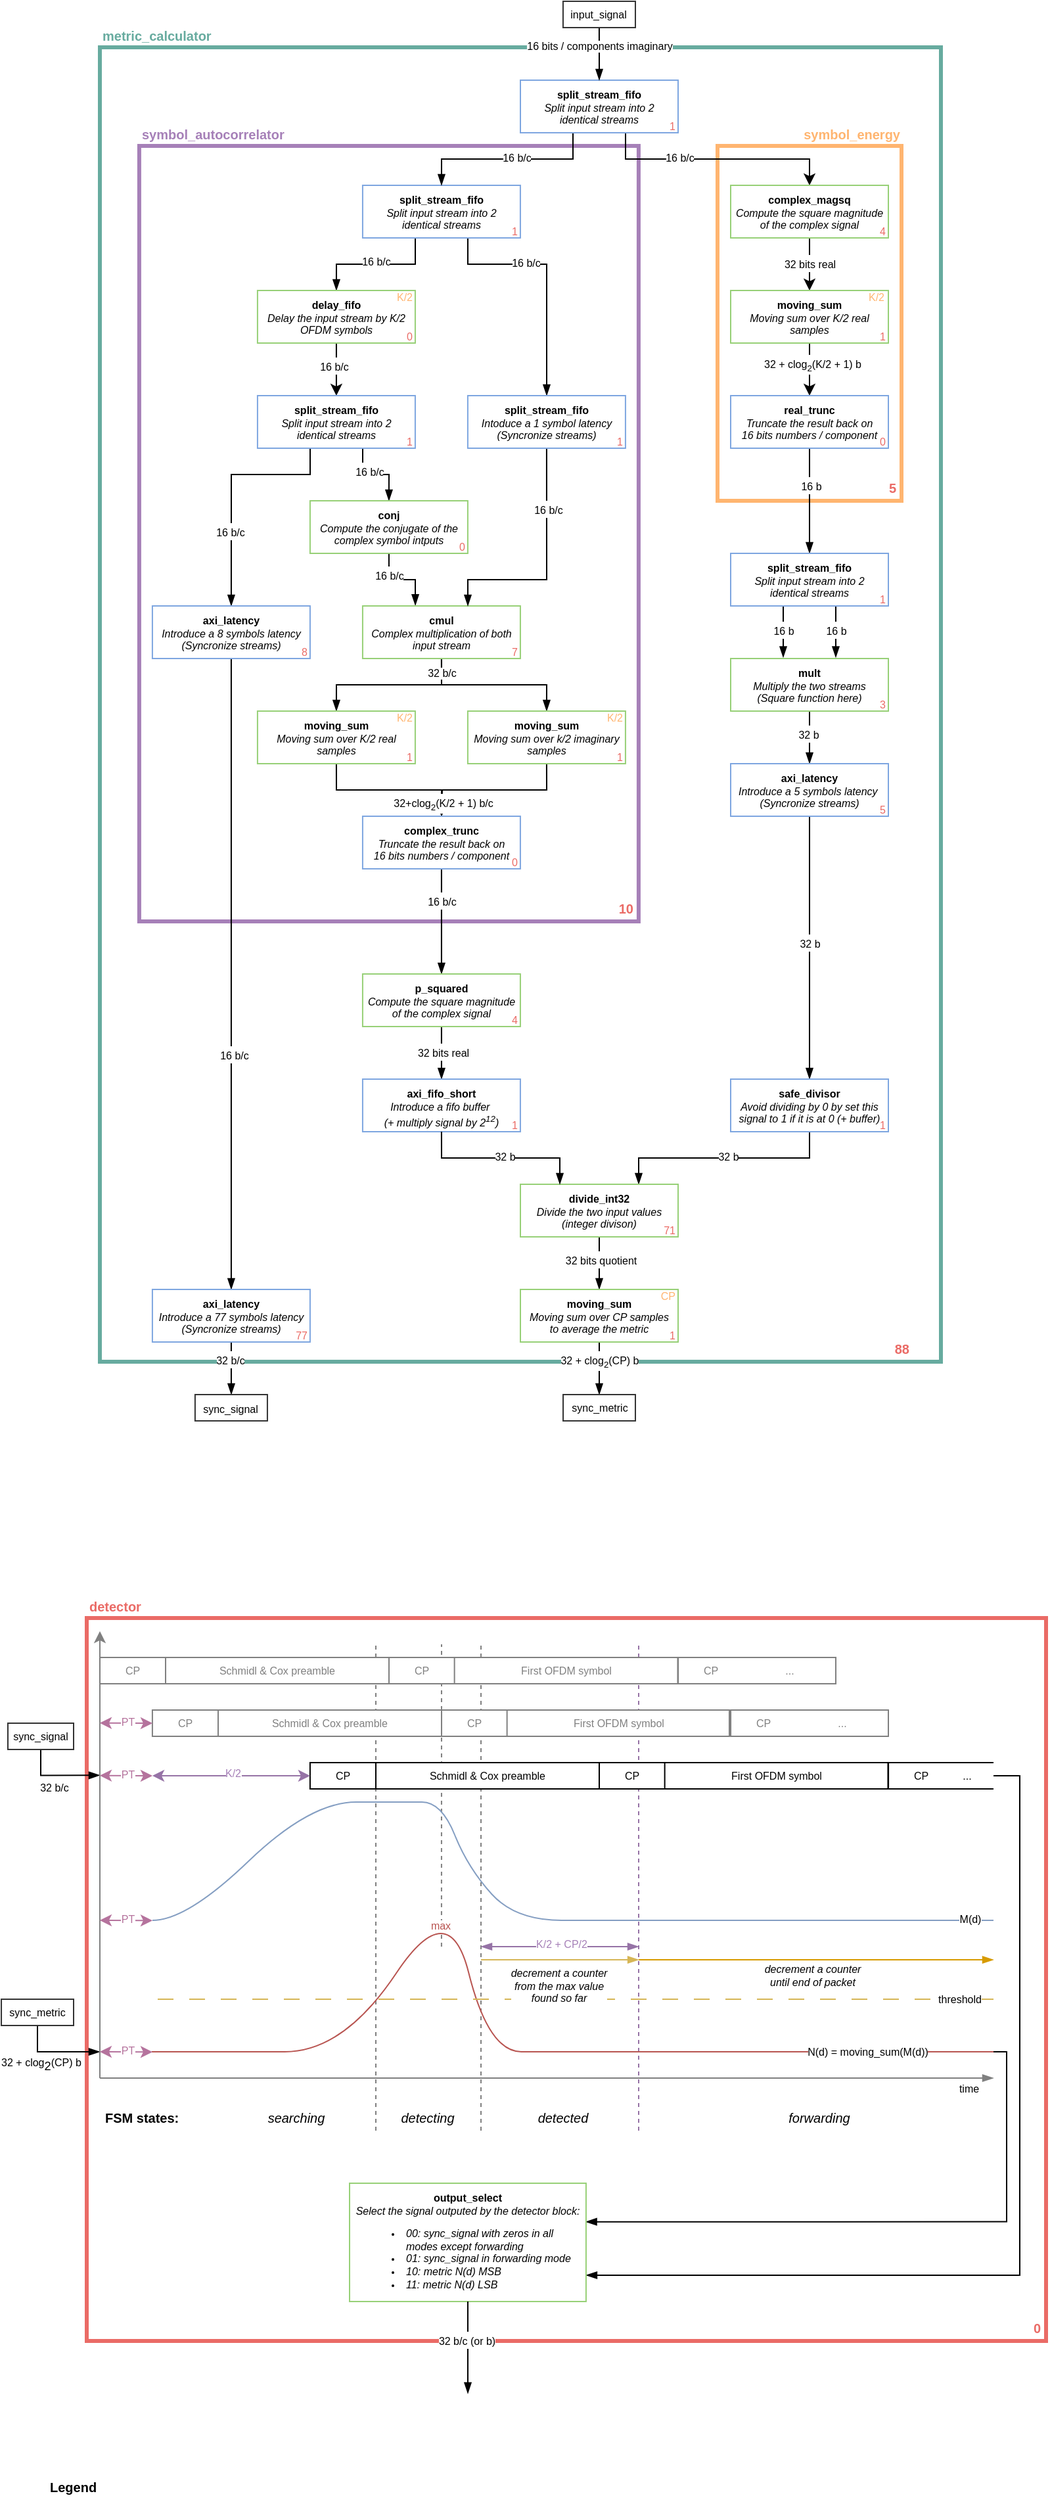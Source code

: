 <mxfile version="26.2.15">
  <diagram name="Page-1" id="AMtVWZxPCmcZlJui2JFJ">
    <mxGraphModel dx="1056" dy="625" grid="1" gridSize="10" guides="1" tooltips="1" connect="1" arrows="1" fold="1" page="1" pageScale="1" pageWidth="827" pageHeight="1169" math="0" shadow="0">
      <root>
        <mxCell id="0" />
        <mxCell id="1" parent="0" />
        <mxCell id="yB-q2PVRav_EBHRm1ZwY-75" value="" style="rounded=0;whiteSpace=wrap;html=1;fillColor=none;strokeColor=#EA6B66;strokeWidth=3;glass=0;shadow=0;connectable=1;allowArrows=0;editable=1;movable=1;resizable=1;rotatable=1;deletable=1;locked=0;" parent="1" vertex="1">
          <mxGeometry x="70" y="1250" width="730" height="550" as="geometry" />
        </mxCell>
        <mxCell id="_T2zJcq4_QJP5SfaKQ6C-51" value="" style="endArrow=none;dashed=1;html=1;rounded=0;fillColor=#d5e8d4;strokeColor=#808080;" parent="1" edge="1">
          <mxGeometry width="50" height="50" relative="1" as="geometry">
            <mxPoint x="339.96" y="1500" as="sourcePoint" />
            <mxPoint x="340" y="1270" as="targetPoint" />
          </mxGeometry>
        </mxCell>
        <mxCell id="_T2zJcq4_QJP5SfaKQ6C-133" value="max" style="edgeLabel;html=1;align=center;verticalAlign=middle;resizable=0;points=[];fontSize=8;fontColor=#B85450;" parent="_T2zJcq4_QJP5SfaKQ6C-51" vertex="1" connectable="0">
          <mxGeometry x="-0.883" relative="1" as="geometry">
            <mxPoint x="-1" y="-3" as="offset" />
          </mxGeometry>
        </mxCell>
        <mxCell id="_T2zJcq4_QJP5SfaKQ6C-47" value="" style="endArrow=none;dashed=1;html=1;rounded=0;fillColor=#e1d5e7;strokeColor=#9673a6;" parent="1" edge="1">
          <mxGeometry width="50" height="50" relative="1" as="geometry">
            <mxPoint x="490" y="1640" as="sourcePoint" />
            <mxPoint x="490" y="1270" as="targetPoint" />
          </mxGeometry>
        </mxCell>
        <mxCell id="_T2zJcq4_QJP5SfaKQ6C-127" value="" style="endArrow=none;dashed=1;html=1;rounded=0;fillColor=#d5e8d4;strokeColor=#808080;" parent="1" edge="1">
          <mxGeometry width="50" height="50" relative="1" as="geometry">
            <mxPoint x="370" y="1640" as="sourcePoint" />
            <mxPoint x="370" y="1270" as="targetPoint" />
          </mxGeometry>
        </mxCell>
        <mxCell id="_T2zJcq4_QJP5SfaKQ6C-50" value="" style="endArrow=none;dashed=1;html=1;rounded=0;fillColor=#d5e8d4;strokeColor=#808080;" parent="1" edge="1">
          <mxGeometry width="50" height="50" relative="1" as="geometry">
            <mxPoint x="290" y="1640" as="sourcePoint" />
            <mxPoint x="290" y="1270" as="targetPoint" />
          </mxGeometry>
        </mxCell>
        <mxCell id="A9EnLsKWtSBPzANMAu5m-102" value="" style="rounded=0;whiteSpace=wrap;html=1;fillColor=none;strokeColor=#67AB9F;strokeWidth=3;glass=0;shadow=0;connectable=1;allowArrows=0;editable=1;movable=1;resizable=1;rotatable=1;deletable=1;locked=0;" parent="1" vertex="1">
          <mxGeometry x="80" y="55" width="640" height="1000" as="geometry" />
        </mxCell>
        <mxCell id="A9EnLsKWtSBPzANMAu5m-67" value="" style="rounded=0;whiteSpace=wrap;html=1;fillColor=none;strokeColor=#FFB570;strokeWidth=3;glass=0;shadow=0;connectable=1;allowArrows=0;editable=1;movable=1;resizable=1;rotatable=1;deletable=1;locked=0;" parent="1" vertex="1">
          <mxGeometry x="550" y="130" width="140" height="270" as="geometry" />
        </mxCell>
        <mxCell id="A9EnLsKWtSBPzANMAu5m-37" value="" style="rounded=0;whiteSpace=wrap;html=1;fillColor=none;strokeColor=#A680B8;strokeWidth=3;glass=0;shadow=0;connectable=1;allowArrows=0;editable=1;movable=1;resizable=1;rotatable=1;deletable=1;locked=0;" parent="1" vertex="1">
          <mxGeometry x="109.96" y="130" width="380" height="590" as="geometry" />
        </mxCell>
        <mxCell id="A9EnLsKWtSBPzANMAu5m-18" style="edgeStyle=orthogonalEdgeStyle;rounded=0;orthogonalLoop=1;jettySize=auto;html=1;exitX=0.5;exitY=1;exitDx=0;exitDy=0;entryX=0.5;entryY=0;entryDx=0;entryDy=0;endArrow=blockThin;endFill=1;" parent="1" source="A9EnLsKWtSBPzANMAu5m-8" target="A9EnLsKWtSBPzANMAu5m-9" edge="1">
          <mxGeometry relative="1" as="geometry">
            <Array as="points">
              <mxPoint x="320" y="200" />
              <mxPoint x="320" y="220" />
              <mxPoint x="260" y="220" />
            </Array>
          </mxGeometry>
        </mxCell>
        <mxCell id="A9EnLsKWtSBPzANMAu5m-108" value="&lt;font style=&quot;font-size: 8px;&quot;&gt;16 b/c&lt;/font&gt;" style="edgeLabel;html=1;align=center;verticalAlign=middle;resizable=0;points=[];" parent="A9EnLsKWtSBPzANMAu5m-18" vertex="1" connectable="0">
          <mxGeometry x="0.173" relative="1" as="geometry">
            <mxPoint y="-3" as="offset" />
          </mxGeometry>
        </mxCell>
        <mxCell id="A9EnLsKWtSBPzANMAu5m-34" style="edgeStyle=orthogonalEdgeStyle;rounded=0;orthogonalLoop=1;jettySize=auto;html=1;exitX=0.5;exitY=1;exitDx=0;exitDy=0;endArrow=blockThin;endFill=1;" parent="1" source="A9EnLsKWtSBPzANMAu5m-8" target="A9EnLsKWtSBPzANMAu5m-17" edge="1">
          <mxGeometry relative="1" as="geometry">
            <Array as="points">
              <mxPoint x="360" y="200" />
              <mxPoint x="360" y="220" />
              <mxPoint x="420" y="220" />
            </Array>
          </mxGeometry>
        </mxCell>
        <mxCell id="A9EnLsKWtSBPzANMAu5m-109" value="&lt;font style=&quot;font-size: 8px;&quot;&gt;16 b/c&lt;/font&gt;" style="edgeLabel;html=1;align=center;verticalAlign=middle;resizable=0;points=[];" parent="A9EnLsKWtSBPzANMAu5m-34" vertex="1" connectable="0">
          <mxGeometry x="-0.16" y="-1" relative="1" as="geometry">
            <mxPoint y="-3" as="offset" />
          </mxGeometry>
        </mxCell>
        <mxCell id="A9EnLsKWtSBPzANMAu5m-8" value="&lt;font style=&quot;line-height: 100%;&quot;&gt;&lt;b&gt;split_stream_fifo&lt;/b&gt;&lt;br&gt;&lt;i&gt;Split input stream into 2 identical streams&lt;/i&gt;&lt;/font&gt;" style="whiteSpace=wrap;html=1;noLabel=0;portConstraintRotation=0;snapToPoint=0;verticalAlign=top;textDirection=ltr;fontSize=8;spacingRight=2;spacingLeft=2;strokeColor=#7EA6E0;" parent="1" vertex="1">
          <mxGeometry x="279.96" y="160" width="120" height="40" as="geometry" />
        </mxCell>
        <mxCell id="A9EnLsKWtSBPzANMAu5m-20" style="edgeStyle=orthogonalEdgeStyle;rounded=0;orthogonalLoop=1;jettySize=auto;html=1;exitX=0.5;exitY=1;exitDx=0;exitDy=0;entryX=0.5;entryY=0;entryDx=0;entryDy=0;" parent="1" source="A9EnLsKWtSBPzANMAu5m-9" target="A9EnLsKWtSBPzANMAu5m-10" edge="1">
          <mxGeometry relative="1" as="geometry" />
        </mxCell>
        <mxCell id="A9EnLsKWtSBPzANMAu5m-110" value="&lt;font style=&quot;font-size: 8px;&quot;&gt;16 b/c&lt;/font&gt;" style="edgeLabel;html=1;align=center;verticalAlign=middle;resizable=0;points=[];" parent="A9EnLsKWtSBPzANMAu5m-20" vertex="1" connectable="0">
          <mxGeometry x="0.113" y="-1" relative="1" as="geometry">
            <mxPoint x="-1" y="-6" as="offset" />
          </mxGeometry>
        </mxCell>
        <mxCell id="A9EnLsKWtSBPzANMAu5m-9" value="&lt;font style=&quot;line-height: 100%;&quot;&gt;&lt;b&gt;delay_fifo&lt;/b&gt;&lt;br&gt;&lt;i&gt;Delay the input stream by K/2 OFDM symbols&lt;/i&gt;&lt;/font&gt;" style="whiteSpace=wrap;html=1;noLabel=0;portConstraintRotation=0;snapToPoint=0;verticalAlign=top;textDirection=ltr;fontSize=8;spacingRight=2;spacingLeft=2;strokeColor=#97D077;" parent="1" vertex="1">
          <mxGeometry x="199.96" y="240" width="120" height="40" as="geometry" />
        </mxCell>
        <mxCell id="A9EnLsKWtSBPzANMAu5m-21" style="edgeStyle=orthogonalEdgeStyle;rounded=0;orthogonalLoop=1;jettySize=auto;html=1;exitX=0.5;exitY=1;exitDx=0;exitDy=0;entryX=0.5;entryY=0;entryDx=0;entryDy=0;endArrow=blockThin;endFill=1;" parent="1" source="A9EnLsKWtSBPzANMAu5m-10" target="A9EnLsKWtSBPzANMAu5m-12" edge="1">
          <mxGeometry relative="1" as="geometry">
            <Array as="points">
              <mxPoint x="280" y="360" />
              <mxPoint x="280" y="380" />
              <mxPoint x="300" y="380" />
            </Array>
          </mxGeometry>
        </mxCell>
        <mxCell id="A9EnLsKWtSBPzANMAu5m-112" value="&lt;font style=&quot;font-size: 8px;&quot;&gt;16 b/c&lt;/font&gt;" style="edgeLabel;html=1;align=center;verticalAlign=middle;resizable=0;points=[];" parent="A9EnLsKWtSBPzANMAu5m-21" vertex="1" connectable="0">
          <mxGeometry x="0.11" y="1" relative="1" as="geometry">
            <mxPoint y="-2" as="offset" />
          </mxGeometry>
        </mxCell>
        <mxCell id="A9EnLsKWtSBPzANMAu5m-22" style="edgeStyle=orthogonalEdgeStyle;rounded=0;orthogonalLoop=1;jettySize=auto;html=1;exitX=0.5;exitY=1;exitDx=0;exitDy=0;entryX=0.5;entryY=0;entryDx=0;entryDy=0;endArrow=blockThin;endFill=1;" parent="1" source="A9EnLsKWtSBPzANMAu5m-10" target="A9EnLsKWtSBPzANMAu5m-11" edge="1">
          <mxGeometry relative="1" as="geometry">
            <Array as="points">
              <mxPoint x="240" y="360" />
              <mxPoint x="240" y="380" />
              <mxPoint x="180" y="380" />
            </Array>
          </mxGeometry>
        </mxCell>
        <mxCell id="A9EnLsKWtSBPzANMAu5m-111" value="&lt;font style=&quot;font-size: 8px;&quot;&gt;16 b/c&lt;/font&gt;" style="edgeLabel;html=1;align=center;verticalAlign=middle;resizable=0;points=[];" parent="A9EnLsKWtSBPzANMAu5m-22" vertex="1" connectable="0">
          <mxGeometry x="0.418" y="-1" relative="1" as="geometry">
            <mxPoint y="1" as="offset" />
          </mxGeometry>
        </mxCell>
        <mxCell id="A9EnLsKWtSBPzANMAu5m-10" value="&lt;font style=&quot;line-height: 100%;&quot;&gt;&lt;b&gt;split_stream_fifo&lt;/b&gt;&lt;br&gt;&lt;i&gt;Split input stream into 2 identical streams&lt;/i&gt;&lt;/font&gt;" style="whiteSpace=wrap;html=1;noLabel=0;portConstraintRotation=0;snapToPoint=0;verticalAlign=top;textDirection=ltr;fontSize=8;spacingRight=2;spacingLeft=2;strokeColor=#7EA6E0;" parent="1" vertex="1">
          <mxGeometry x="199.96" y="320" width="120" height="40" as="geometry" />
        </mxCell>
        <mxCell id="A9EnLsKWtSBPzANMAu5m-31" style="edgeStyle=orthogonalEdgeStyle;rounded=0;orthogonalLoop=1;jettySize=auto;html=1;exitX=0.5;exitY=1;exitDx=0;exitDy=0;endArrow=blockThin;endFill=1;entryX=0.5;entryY=0;entryDx=0;entryDy=0;" parent="1" source="A9EnLsKWtSBPzANMAu5m-11" target="A9EnLsKWtSBPzANMAu5m-97" edge="1">
          <mxGeometry relative="1" as="geometry">
            <mxPoint x="140" y="760" as="targetPoint" />
            <Array as="points" />
          </mxGeometry>
        </mxCell>
        <mxCell id="A9EnLsKWtSBPzANMAu5m-141" value="&lt;font style=&quot;font-size: 8px;&quot;&gt;16 b/c&lt;/font&gt;" style="edgeLabel;html=1;align=center;verticalAlign=middle;resizable=0;points=[];" parent="A9EnLsKWtSBPzANMAu5m-31" vertex="1" connectable="0">
          <mxGeometry x="0.239" y="1" relative="1" as="geometry">
            <mxPoint x="1" y="3" as="offset" />
          </mxGeometry>
        </mxCell>
        <mxCell id="A9EnLsKWtSBPzANMAu5m-11" value="&lt;font style=&quot;line-height: 100%;&quot;&gt;&lt;b&gt;axi_latency&lt;/b&gt;&lt;br&gt;&lt;i&gt;Introduce a 8 symbols latency&lt;br&gt;(Syncronize streams)&lt;/i&gt;&lt;/font&gt;" style="whiteSpace=wrap;html=1;noLabel=0;portConstraintRotation=0;snapToPoint=0;verticalAlign=top;textDirection=ltr;fontSize=8;spacingRight=2;spacingLeft=2;strokeColor=#7EA6E0;" parent="1" vertex="1">
          <mxGeometry x="119.96" y="480" width="120" height="40" as="geometry" />
        </mxCell>
        <mxCell id="A9EnLsKWtSBPzANMAu5m-24" style="edgeStyle=orthogonalEdgeStyle;rounded=0;orthogonalLoop=1;jettySize=auto;html=1;exitX=0.5;exitY=1;exitDx=0;exitDy=0;entryX=0.334;entryY=-0.009;entryDx=0;entryDy=0;endArrow=blockThin;endFill=1;entryPerimeter=0;" parent="1" source="A9EnLsKWtSBPzANMAu5m-12" target="A9EnLsKWtSBPzANMAu5m-13" edge="1">
          <mxGeometry relative="1" as="geometry">
            <Array as="points">
              <mxPoint x="300" y="460" />
              <mxPoint x="320" y="460" />
            </Array>
          </mxGeometry>
        </mxCell>
        <mxCell id="A9EnLsKWtSBPzANMAu5m-114" value="&lt;font style=&quot;font-size: 8px;&quot;&gt;16 b/c&lt;/font&gt;" style="edgeLabel;html=1;align=center;verticalAlign=middle;resizable=0;points=[];" parent="A9EnLsKWtSBPzANMAu5m-24" vertex="1" connectable="0">
          <mxGeometry x="-0.458" relative="1" as="geometry">
            <mxPoint as="offset" />
          </mxGeometry>
        </mxCell>
        <mxCell id="A9EnLsKWtSBPzANMAu5m-12" value="&lt;font style=&quot;line-height: 100%;&quot;&gt;&lt;b&gt;conj&lt;/b&gt;&lt;br&gt;&lt;i&gt;Compute the conjugate of the complex symbol intputs&lt;/i&gt;&lt;/font&gt;" style="whiteSpace=wrap;html=1;noLabel=0;portConstraintRotation=0;snapToPoint=0;verticalAlign=top;textDirection=ltr;fontSize=8;spacingRight=2;spacingLeft=2;strokeColor=#97D077;" parent="1" vertex="1">
          <mxGeometry x="239.96" y="400" width="120" height="40" as="geometry" />
        </mxCell>
        <mxCell id="A9EnLsKWtSBPzANMAu5m-25" style="edgeStyle=orthogonalEdgeStyle;rounded=0;orthogonalLoop=1;jettySize=auto;html=1;exitX=0.5;exitY=1;exitDx=0;exitDy=0;entryX=0.5;entryY=0;entryDx=0;entryDy=0;endArrow=blockThin;endFill=1;" parent="1" source="A9EnLsKWtSBPzANMAu5m-13" target="A9EnLsKWtSBPzANMAu5m-14" edge="1">
          <mxGeometry relative="1" as="geometry" />
        </mxCell>
        <mxCell id="A9EnLsKWtSBPzANMAu5m-26" style="edgeStyle=orthogonalEdgeStyle;rounded=0;orthogonalLoop=1;jettySize=auto;html=1;exitX=0.5;exitY=1;exitDx=0;exitDy=0;entryX=0.5;entryY=0;entryDx=0;entryDy=0;endArrow=blockThin;endFill=1;" parent="1" source="A9EnLsKWtSBPzANMAu5m-13" target="A9EnLsKWtSBPzANMAu5m-15" edge="1">
          <mxGeometry relative="1" as="geometry" />
        </mxCell>
        <mxCell id="A9EnLsKWtSBPzANMAu5m-115" value="&lt;font&gt;32 b/c&lt;/font&gt;" style="edgeLabel;html=1;align=center;verticalAlign=middle;resizable=0;points=[];fontSize=8;" parent="A9EnLsKWtSBPzANMAu5m-26" vertex="1" connectable="0">
          <mxGeometry x="-0.817" relative="1" as="geometry">
            <mxPoint as="offset" />
          </mxGeometry>
        </mxCell>
        <mxCell id="A9EnLsKWtSBPzANMAu5m-13" value="&lt;font style=&quot;line-height: 100%;&quot;&gt;&lt;b&gt;cmul&lt;/b&gt;&lt;br&gt;&lt;i&gt;Complex multiplication of both input stream&lt;/i&gt;&lt;/font&gt;" style="whiteSpace=wrap;html=1;noLabel=0;portConstraintRotation=0;snapToPoint=0;verticalAlign=top;textDirection=ltr;fontSize=8;spacingRight=2;spacingLeft=2;strokeColor=#97D077;" parent="1" vertex="1">
          <mxGeometry x="279.96" y="480" width="120" height="40" as="geometry" />
        </mxCell>
        <mxCell id="A9EnLsKWtSBPzANMAu5m-27" style="edgeStyle=orthogonalEdgeStyle;rounded=0;orthogonalLoop=1;jettySize=auto;html=1;exitX=0.5;exitY=1;exitDx=0;exitDy=0;endArrow=blockThin;endFill=1;" parent="1" source="A9EnLsKWtSBPzANMAu5m-14" target="A9EnLsKWtSBPzANMAu5m-16" edge="1">
          <mxGeometry relative="1" as="geometry" />
        </mxCell>
        <mxCell id="A9EnLsKWtSBPzANMAu5m-14" value="&lt;font style=&quot;line-height: 100%;&quot;&gt;&lt;b&gt;moving_sum&lt;/b&gt;&lt;/font&gt;&lt;div&gt;&lt;font style=&quot;line-height: 100%;&quot;&gt;&lt;i&gt;Moving sum over K/2 real samples&lt;/i&gt;&lt;/font&gt;&lt;/div&gt;" style="whiteSpace=wrap;html=1;noLabel=0;portConstraintRotation=0;snapToPoint=0;verticalAlign=top;textDirection=ltr;fontSize=8;spacingRight=2;spacingLeft=2;strokeColor=#97D077;" parent="1" vertex="1">
          <mxGeometry x="199.96" y="560" width="120" height="40" as="geometry" />
        </mxCell>
        <mxCell id="A9EnLsKWtSBPzANMAu5m-28" style="edgeStyle=orthogonalEdgeStyle;rounded=0;orthogonalLoop=1;jettySize=auto;html=1;exitX=0.5;exitY=1;exitDx=0;exitDy=0;endArrow=blockThin;endFill=1;" parent="1" source="A9EnLsKWtSBPzANMAu5m-15" edge="1">
          <mxGeometry relative="1" as="geometry">
            <mxPoint x="339.96" y="640" as="targetPoint" />
          </mxGeometry>
        </mxCell>
        <mxCell id="A9EnLsKWtSBPzANMAu5m-116" value="&lt;font style=&quot;font-size: 8px;&quot;&gt;32+clog&lt;sub style=&quot;&quot;&gt;2&lt;/sub&gt;(K/2 + 1) b/c&lt;/font&gt;" style="edgeLabel;html=1;align=center;verticalAlign=middle;resizable=0;points=[];" parent="A9EnLsKWtSBPzANMAu5m-28" vertex="1" connectable="0">
          <mxGeometry x="0.834" y="1" relative="1" as="geometry">
            <mxPoint as="offset" />
          </mxGeometry>
        </mxCell>
        <mxCell id="A9EnLsKWtSBPzANMAu5m-15" value="&lt;font style=&quot;line-height: 100%;&quot;&gt;&lt;b&gt;moving_sum&lt;/b&gt;&lt;/font&gt;&lt;div&gt;&lt;font style=&quot;line-height: 100%;&quot;&gt;&lt;i&gt;Moving sum over k/2 imaginary samples&lt;/i&gt;&lt;/font&gt;&lt;/div&gt;" style="whiteSpace=wrap;html=1;noLabel=0;portConstraintRotation=0;snapToPoint=0;verticalAlign=top;textDirection=ltr;fontSize=8;spacingRight=2;spacingLeft=2;strokeColor=#97D077;" parent="1" vertex="1">
          <mxGeometry x="359.96" y="560" width="120" height="40" as="geometry" />
        </mxCell>
        <mxCell id="A9EnLsKWtSBPzANMAu5m-30" style="edgeStyle=orthogonalEdgeStyle;rounded=0;orthogonalLoop=1;jettySize=auto;html=1;exitX=0.5;exitY=1;exitDx=0;exitDy=0;endArrow=blockThin;endFill=1;entryX=0.5;entryY=0;entryDx=0;entryDy=0;" parent="1" source="A9EnLsKWtSBPzANMAu5m-16" target="A9EnLsKWtSBPzANMAu5m-71" edge="1">
          <mxGeometry relative="1" as="geometry">
            <mxPoint x="359.96" y="760" as="targetPoint" />
            <Array as="points" />
          </mxGeometry>
        </mxCell>
        <mxCell id="A9EnLsKWtSBPzANMAu5m-121" value="&lt;font style=&quot;font-size: 8px;&quot;&gt;16 b/c&lt;/font&gt;" style="edgeLabel;html=1;align=center;verticalAlign=middle;resizable=0;points=[];" parent="A9EnLsKWtSBPzANMAu5m-30" vertex="1" connectable="0">
          <mxGeometry x="-0.4" relative="1" as="geometry">
            <mxPoint as="offset" />
          </mxGeometry>
        </mxCell>
        <mxCell id="A9EnLsKWtSBPzANMAu5m-16" value="&lt;div&gt;&lt;b&gt;complex_trunc&lt;/b&gt;&lt;/div&gt;&lt;font style=&quot;line-height: 100%;&quot;&gt;&lt;i&gt;Truncate the result back on &lt;br&gt;16 bits numbers / component&lt;/i&gt;&lt;/font&gt;" style="whiteSpace=wrap;html=1;noLabel=0;portConstraintRotation=0;snapToPoint=0;verticalAlign=top;textDirection=ltr;fontSize=8;spacingRight=2;spacingLeft=2;strokeColor=#7EA6E0;" parent="1" vertex="1">
          <mxGeometry x="279.96" y="640" width="120" height="40" as="geometry" />
        </mxCell>
        <mxCell id="A9EnLsKWtSBPzANMAu5m-33" style="edgeStyle=orthogonalEdgeStyle;rounded=0;orthogonalLoop=1;jettySize=auto;html=1;exitX=0.5;exitY=1;exitDx=0;exitDy=0;endArrow=blockThin;endFill=1;" parent="1" source="A9EnLsKWtSBPzANMAu5m-17" target="A9EnLsKWtSBPzANMAu5m-13" edge="1">
          <mxGeometry relative="1" as="geometry">
            <Array as="points">
              <mxPoint x="420" y="460" />
              <mxPoint x="360" y="460" />
            </Array>
          </mxGeometry>
        </mxCell>
        <mxCell id="A9EnLsKWtSBPzANMAu5m-113" value="&lt;font style=&quot;font-size: 8px;&quot;&gt;16 b/c&lt;/font&gt;" style="edgeLabel;html=1;align=center;verticalAlign=middle;resizable=0;points=[];" parent="A9EnLsKWtSBPzANMAu5m-33" vertex="1" connectable="0">
          <mxGeometry x="-0.647" y="1" relative="1" as="geometry">
            <mxPoint y="14" as="offset" />
          </mxGeometry>
        </mxCell>
        <mxCell id="A9EnLsKWtSBPzANMAu5m-17" value="&lt;font style=&quot;line-height: 100%;&quot;&gt;&lt;b&gt;split_stream_fifo&lt;/b&gt;&lt;br&gt;&lt;i&gt;Intoduce a 1 symbol latency&lt;br&gt;&lt;/i&gt;&lt;i&gt;(Syncronize streams)&lt;/i&gt;&lt;i&gt;&lt;/i&gt;&lt;/font&gt;" style="whiteSpace=wrap;html=1;noLabel=0;portConstraintRotation=0;snapToPoint=0;verticalAlign=top;textDirection=ltr;fontSize=8;spacingRight=2;spacingLeft=2;strokeColor=#7EA6E0;" parent="1" vertex="1">
          <mxGeometry x="359.96" y="320" width="120" height="40" as="geometry" />
        </mxCell>
        <mxCell id="A9EnLsKWtSBPzANMAu5m-36" style="edgeStyle=orthogonalEdgeStyle;rounded=0;orthogonalLoop=1;jettySize=auto;html=1;exitX=0.25;exitY=1;exitDx=0;exitDy=0;entryX=0.5;entryY=0;entryDx=0;entryDy=0;endArrow=blockThin;endFill=1;" parent="1" source="A9EnLsKWtSBPzANMAu5m-35" target="A9EnLsKWtSBPzANMAu5m-8" edge="1">
          <mxGeometry relative="1" as="geometry">
            <mxPoint x="499.96" y="120" as="sourcePoint" />
            <Array as="points">
              <mxPoint x="440" y="120" />
              <mxPoint x="440" y="140" />
              <mxPoint x="340" y="140" />
            </Array>
          </mxGeometry>
        </mxCell>
        <mxCell id="A9EnLsKWtSBPzANMAu5m-107" value="&lt;font style=&quot;font-size: 8px;&quot;&gt;16 b/c&lt;/font&gt;" style="edgeLabel;html=1;align=center;verticalAlign=middle;resizable=0;points=[];" parent="A9EnLsKWtSBPzANMAu5m-36" vertex="1" connectable="0">
          <mxGeometry x="-0.021" y="2" relative="1" as="geometry">
            <mxPoint y="-4" as="offset" />
          </mxGeometry>
        </mxCell>
        <mxCell id="A9EnLsKWtSBPzANMAu5m-58" style="edgeStyle=orthogonalEdgeStyle;rounded=0;orthogonalLoop=1;jettySize=auto;html=1;exitX=0.75;exitY=1;exitDx=0;exitDy=0;entryX=0.5;entryY=0;entryDx=0;entryDy=0;" parent="1" source="A9EnLsKWtSBPzANMAu5m-35" target="A9EnLsKWtSBPzANMAu5m-56" edge="1">
          <mxGeometry relative="1" as="geometry">
            <Array as="points">
              <mxPoint x="480" y="120" />
              <mxPoint x="480" y="140" />
              <mxPoint x="620" y="140" />
            </Array>
          </mxGeometry>
        </mxCell>
        <mxCell id="A9EnLsKWtSBPzANMAu5m-123" value="&lt;font style=&quot;font-size: 8px;&quot;&gt;16 b/c&lt;/font&gt;" style="edgeLabel;html=1;align=center;verticalAlign=middle;resizable=0;points=[];" parent="A9EnLsKWtSBPzANMAu5m-58" vertex="1" connectable="0">
          <mxGeometry x="-0.258" y="-2" relative="1" as="geometry">
            <mxPoint y="-4" as="offset" />
          </mxGeometry>
        </mxCell>
        <mxCell id="A9EnLsKWtSBPzANMAu5m-35" value="&lt;font style=&quot;line-height: 100%;&quot;&gt;&lt;b&gt;split_stream_fifo&lt;/b&gt;&lt;br&gt;&lt;i&gt;Split input stream into 2 identical streams&lt;/i&gt;&lt;/font&gt;" style="whiteSpace=wrap;html=1;noLabel=0;portConstraintRotation=0;snapToPoint=0;verticalAlign=top;textDirection=ltr;fontSize=8;spacingRight=2;spacingLeft=2;strokeColor=#7EA6E0;" parent="1" vertex="1">
          <mxGeometry x="400" y="80" width="120" height="40" as="geometry" />
        </mxCell>
        <mxCell id="A9EnLsKWtSBPzANMAu5m-39" value="&lt;b&gt;symbol_autocorrelator&lt;/b&gt;" style="text;html=1;align=left;verticalAlign=bottom;resizable=0;points=[];autosize=1;strokeColor=none;fillColor=none;fontSize=10;fontColor=light-dark(#A680B8,#EDEDED);" parent="1" vertex="1">
          <mxGeometry x="109.96" y="100" width="130" height="30" as="geometry" />
        </mxCell>
        <mxCell id="A9EnLsKWtSBPzANMAu5m-43" value="1" style="rounded=0;whiteSpace=wrap;html=1;fillColor=none;strokeColor=none;fontSize=8;fontColor=#EA6B66;align=right;" parent="1" vertex="1">
          <mxGeometry x="500" y="110" width="20" height="10" as="geometry" />
        </mxCell>
        <mxCell id="A9EnLsKWtSBPzANMAu5m-44" value="1" style="rounded=0;whiteSpace=wrap;html=1;fillColor=none;strokeColor=none;fontSize=8;fontColor=#EA6B66;align=right;" parent="1" vertex="1">
          <mxGeometry x="379.96" y="190" width="20" height="10" as="geometry" />
        </mxCell>
        <mxCell id="A9EnLsKWtSBPzANMAu5m-45" value="0" style="rounded=0;whiteSpace=wrap;html=1;fillColor=none;strokeColor=none;fontSize=8;fontColor=#EA6B66;align=right;" parent="1" vertex="1">
          <mxGeometry x="299.96" y="270" width="20" height="10" as="geometry" />
        </mxCell>
        <mxCell id="A9EnLsKWtSBPzANMAu5m-46" value="1" style="rounded=0;whiteSpace=wrap;html=1;fillColor=none;strokeColor=none;fontSize=8;fontColor=#EA6B66;align=right;" parent="1" vertex="1">
          <mxGeometry x="299.96" y="350" width="20" height="10" as="geometry" />
        </mxCell>
        <mxCell id="A9EnLsKWtSBPzANMAu5m-47" value="1" style="rounded=0;whiteSpace=wrap;html=1;fillColor=none;strokeColor=none;fontSize=8;fontColor=#EA6B66;align=right;" parent="1" vertex="1">
          <mxGeometry x="459.96" y="350" width="20" height="10" as="geometry" />
        </mxCell>
        <mxCell id="A9EnLsKWtSBPzANMAu5m-48" value="0" style="rounded=0;whiteSpace=wrap;html=1;fillColor=none;strokeColor=none;fontSize=8;fontColor=#EA6B66;align=right;" parent="1" vertex="1">
          <mxGeometry x="339.96" y="430" width="20" height="10" as="geometry" />
        </mxCell>
        <mxCell id="A9EnLsKWtSBPzANMAu5m-49" value="7" style="rounded=0;whiteSpace=wrap;html=1;fillColor=none;strokeColor=none;fontSize=8;fontColor=#EA6B66;align=right;" parent="1" vertex="1">
          <mxGeometry x="379.96" y="510" width="20" height="10" as="geometry" />
        </mxCell>
        <mxCell id="A9EnLsKWtSBPzANMAu5m-50" value="8" style="rounded=0;whiteSpace=wrap;html=1;fillColor=none;strokeColor=none;fontSize=8;fontColor=#EA6B66;align=right;" parent="1" vertex="1">
          <mxGeometry x="219.96" y="510" width="20" height="10" as="geometry" />
        </mxCell>
        <mxCell id="A9EnLsKWtSBPzANMAu5m-51" value="1" style="rounded=0;whiteSpace=wrap;html=1;fillColor=none;strokeColor=none;fontSize=8;fontColor=#EA6B66;align=right;" parent="1" vertex="1">
          <mxGeometry x="299.96" y="590" width="20" height="10" as="geometry" />
        </mxCell>
        <mxCell id="A9EnLsKWtSBPzANMAu5m-52" value="1" style="rounded=0;whiteSpace=wrap;html=1;fillColor=none;strokeColor=none;fontSize=8;fontColor=#EA6B66;align=right;" parent="1" vertex="1">
          <mxGeometry x="459.96" y="590" width="20" height="10" as="geometry" />
        </mxCell>
        <mxCell id="A9EnLsKWtSBPzANMAu5m-53" value="0" style="rounded=0;whiteSpace=wrap;html=1;fillColor=none;strokeColor=none;fontSize=8;fontColor=#EA6B66;align=right;" parent="1" vertex="1">
          <mxGeometry x="379.96" y="670" width="20" height="10" as="geometry" />
        </mxCell>
        <mxCell id="A9EnLsKWtSBPzANMAu5m-54" value="&lt;b&gt;10&lt;/b&gt;" style="rounded=0;whiteSpace=wrap;html=1;fillColor=none;strokeColor=none;fontSize=10;fontColor=#EA6B66;align=right;" parent="1" vertex="1">
          <mxGeometry x="457.96" y="700" width="30" height="20" as="geometry" />
        </mxCell>
        <mxCell id="A9EnLsKWtSBPzANMAu5m-60" style="edgeStyle=orthogonalEdgeStyle;rounded=0;orthogonalLoop=1;jettySize=auto;html=1;exitX=0.5;exitY=1;exitDx=0;exitDy=0;entryX=0.5;entryY=0;entryDx=0;entryDy=0;" parent="1" source="A9EnLsKWtSBPzANMAu5m-56" target="A9EnLsKWtSBPzANMAu5m-59" edge="1">
          <mxGeometry relative="1" as="geometry" />
        </mxCell>
        <mxCell id="A9EnLsKWtSBPzANMAu5m-124" value="&lt;font style=&quot;font-size: 8px;&quot;&gt;32 bits real&lt;/font&gt;" style="edgeLabel;html=1;align=center;verticalAlign=middle;resizable=0;points=[];" parent="A9EnLsKWtSBPzANMAu5m-60" vertex="1" connectable="0">
          <mxGeometry x="-0.039" relative="1" as="geometry">
            <mxPoint as="offset" />
          </mxGeometry>
        </mxCell>
        <mxCell id="A9EnLsKWtSBPzANMAu5m-56" value="&lt;div&gt;&lt;b&gt;complex_magsq&lt;/b&gt;&lt;/div&gt;&lt;font style=&quot;line-height: 100%;&quot;&gt;&lt;i&gt;Compute the square magnitude of the complex signal&lt;/i&gt;&lt;/font&gt;" style="whiteSpace=wrap;html=1;noLabel=0;portConstraintRotation=0;snapToPoint=0;verticalAlign=top;textDirection=ltr;fontSize=8;spacingRight=2;spacingLeft=2;strokeColor=#97D077;" parent="1" vertex="1">
          <mxGeometry x="560" y="160" width="120" height="40" as="geometry" />
        </mxCell>
        <mxCell id="A9EnLsKWtSBPzANMAu5m-57" value="4" style="rounded=0;whiteSpace=wrap;html=1;fillColor=none;strokeColor=none;fontSize=8;fontColor=#EA6B66;align=right;" parent="1" vertex="1">
          <mxGeometry x="660" y="190" width="20" height="10" as="geometry" />
        </mxCell>
        <mxCell id="A9EnLsKWtSBPzANMAu5m-64" style="edgeStyle=orthogonalEdgeStyle;rounded=0;orthogonalLoop=1;jettySize=auto;html=1;exitX=0.5;exitY=1;exitDx=0;exitDy=0;entryX=0.5;entryY=0;entryDx=0;entryDy=0;" parent="1" source="A9EnLsKWtSBPzANMAu5m-59" target="A9EnLsKWtSBPzANMAu5m-62" edge="1">
          <mxGeometry relative="1" as="geometry" />
        </mxCell>
        <mxCell id="A9EnLsKWtSBPzANMAu5m-125" value="&lt;font style=&quot;font-size: 8px;&quot;&gt;32 + clog&lt;sub style=&quot;&quot;&gt;2&lt;/sub&gt;(K/2 + 1) b&lt;/font&gt;" style="edgeLabel;html=1;align=center;verticalAlign=middle;resizable=0;points=[];" parent="A9EnLsKWtSBPzANMAu5m-64" vertex="1" connectable="0">
          <mxGeometry x="-0.213" y="2" relative="1" as="geometry">
            <mxPoint as="offset" />
          </mxGeometry>
        </mxCell>
        <mxCell id="A9EnLsKWtSBPzANMAu5m-59" value="&lt;font style=&quot;line-height: 100%;&quot;&gt;&lt;b&gt;moving_sum&lt;/b&gt;&lt;/font&gt;&lt;div&gt;&lt;font style=&quot;line-height: 100%;&quot;&gt;&lt;i&gt;Moving sum over K/2 real samples&lt;/i&gt;&lt;/font&gt;&lt;/div&gt;" style="whiteSpace=wrap;html=1;noLabel=0;portConstraintRotation=0;snapToPoint=0;verticalAlign=top;textDirection=ltr;fontSize=8;spacingRight=2;spacingLeft=2;strokeColor=#97D077;" parent="1" vertex="1">
          <mxGeometry x="560" y="240" width="120" height="40" as="geometry" />
        </mxCell>
        <mxCell id="A9EnLsKWtSBPzANMAu5m-61" value="1" style="rounded=0;whiteSpace=wrap;html=1;fillColor=none;strokeColor=none;fontSize=8;fontColor=#EA6B66;align=right;" parent="1" vertex="1">
          <mxGeometry x="660" y="270" width="20" height="10" as="geometry" />
        </mxCell>
        <mxCell id="A9EnLsKWtSBPzANMAu5m-66" style="edgeStyle=orthogonalEdgeStyle;rounded=0;orthogonalLoop=1;jettySize=auto;html=1;exitX=0.5;exitY=1;exitDx=0;exitDy=0;endArrow=blockThin;endFill=1;" parent="1" source="A9EnLsKWtSBPzANMAu5m-62" edge="1">
          <mxGeometry relative="1" as="geometry">
            <mxPoint x="620" y="440" as="targetPoint" />
          </mxGeometry>
        </mxCell>
        <mxCell id="A9EnLsKWtSBPzANMAu5m-126" value="&lt;font style=&quot;font-size: 8px;&quot;&gt;16 b&lt;/font&gt;" style="edgeLabel;html=1;align=center;verticalAlign=middle;resizable=0;points=[];" parent="A9EnLsKWtSBPzANMAu5m-66" vertex="1" connectable="0">
          <mxGeometry x="-0.317" y="1" relative="1" as="geometry">
            <mxPoint as="offset" />
          </mxGeometry>
        </mxCell>
        <mxCell id="A9EnLsKWtSBPzANMAu5m-62" value="&lt;font style=&quot;line-height: 100%;&quot;&gt;&lt;b&gt;real_trunc&lt;/b&gt;&lt;br&gt;&lt;i&gt;Truncate the result back on &lt;br&gt;16 bits numbers / component&lt;/i&gt;&lt;/font&gt;" style="whiteSpace=wrap;html=1;noLabel=0;portConstraintRotation=0;snapToPoint=0;verticalAlign=top;textDirection=ltr;fontSize=8;spacingRight=2;spacingLeft=2;strokeColor=#7EA6E0;" parent="1" vertex="1">
          <mxGeometry x="560" y="320" width="120" height="40" as="geometry" />
        </mxCell>
        <mxCell id="A9EnLsKWtSBPzANMAu5m-68" value="&lt;b&gt;symbol_energy&lt;/b&gt;" style="text;html=1;align=right;verticalAlign=bottom;resizable=0;points=[];autosize=1;strokeColor=none;fillColor=none;fontSize=10;fontColor=light-dark(#FFB570,#EDEDED);" parent="1" vertex="1">
          <mxGeometry x="590" y="100" width="100" height="30" as="geometry" />
        </mxCell>
        <mxCell id="A9EnLsKWtSBPzANMAu5m-69" value="0" style="rounded=0;whiteSpace=wrap;html=1;fillColor=none;strokeColor=none;fontSize=8;fontColor=#EA6B66;align=right;" parent="1" vertex="1">
          <mxGeometry x="660" y="350" width="20" height="10" as="geometry" />
        </mxCell>
        <mxCell id="A9EnLsKWtSBPzANMAu5m-70" value="&lt;b&gt;5&lt;/b&gt;" style="rounded=0;whiteSpace=wrap;html=1;fillColor=none;strokeColor=none;fontSize=10;fontColor=#EA6B66;align=right;" parent="1" vertex="1">
          <mxGeometry x="658" y="380" width="30" height="20" as="geometry" />
        </mxCell>
        <mxCell id="A9EnLsKWtSBPzANMAu5m-84" style="edgeStyle=orthogonalEdgeStyle;rounded=0;orthogonalLoop=1;jettySize=auto;html=1;exitX=0.5;exitY=1;exitDx=0;exitDy=0;endArrow=blockThin;endFill=1;" parent="1" source="A9EnLsKWtSBPzANMAu5m-71" target="A9EnLsKWtSBPzANMAu5m-82" edge="1">
          <mxGeometry relative="1" as="geometry" />
        </mxCell>
        <mxCell id="A9EnLsKWtSBPzANMAu5m-122" value="&lt;font style=&quot;font-size: 8px;&quot;&gt;32 bits real&lt;/font&gt;" style="edgeLabel;html=1;align=center;verticalAlign=middle;resizable=0;points=[];" parent="A9EnLsKWtSBPzANMAu5m-84" vertex="1" connectable="0">
          <mxGeometry x="-0.039" y="1" relative="1" as="geometry">
            <mxPoint as="offset" />
          </mxGeometry>
        </mxCell>
        <mxCell id="A9EnLsKWtSBPzANMAu5m-71" value="&lt;font style=&quot;line-height: 100%;&quot;&gt;&lt;b&gt;p_squared&lt;/b&gt;&lt;br&gt;&lt;i&gt;Compute the square magnitude of the complex signal&lt;/i&gt;&lt;/font&gt;" style="whiteSpace=wrap;html=1;noLabel=0;portConstraintRotation=0;snapToPoint=0;verticalAlign=top;textDirection=ltr;fontSize=8;spacingRight=2;spacingLeft=2;strokeColor=#97D077;" parent="1" vertex="1">
          <mxGeometry x="279.96" y="760" width="120" height="40" as="geometry" />
        </mxCell>
        <mxCell id="A9EnLsKWtSBPzANMAu5m-72" value="4" style="rounded=0;whiteSpace=wrap;html=1;fillColor=none;strokeColor=none;fontSize=8;fontColor=#EA6B66;align=right;" parent="1" vertex="1">
          <mxGeometry x="379.96" y="790" width="20" height="10" as="geometry" />
        </mxCell>
        <mxCell id="A9EnLsKWtSBPzANMAu5m-76" style="edgeStyle=orthogonalEdgeStyle;rounded=0;orthogonalLoop=1;jettySize=auto;html=1;exitX=0.25;exitY=1;exitDx=0;exitDy=0;entryX=0.341;entryY=-0.02;entryDx=0;entryDy=0;endArrow=blockThin;endFill=1;entryPerimeter=0;" parent="1" source="A9EnLsKWtSBPzANMAu5m-73" target="A9EnLsKWtSBPzANMAu5m-75" edge="1">
          <mxGeometry relative="1" as="geometry">
            <Array as="points">
              <mxPoint x="600" y="480" />
              <mxPoint x="600" y="519" />
            </Array>
          </mxGeometry>
        </mxCell>
        <mxCell id="A9EnLsKWtSBPzANMAu5m-127" value="&lt;font style=&quot;font-size: 8px;&quot;&gt;16 b&lt;/font&gt;" style="edgeLabel;html=1;align=center;verticalAlign=middle;resizable=0;points=[];" parent="A9EnLsKWtSBPzANMAu5m-76" vertex="1" connectable="0">
          <mxGeometry x="0.166" relative="1" as="geometry">
            <mxPoint y="-1" as="offset" />
          </mxGeometry>
        </mxCell>
        <mxCell id="A9EnLsKWtSBPzANMAu5m-77" style="edgeStyle=orthogonalEdgeStyle;rounded=0;orthogonalLoop=1;jettySize=auto;html=1;exitX=0.75;exitY=1;exitDx=0;exitDy=0;entryX=0.674;entryY=-0.02;entryDx=0;entryDy=0;endArrow=blockThin;endFill=1;entryPerimeter=0;" parent="1" source="A9EnLsKWtSBPzANMAu5m-73" target="A9EnLsKWtSBPzANMAu5m-75" edge="1">
          <mxGeometry relative="1" as="geometry">
            <Array as="points">
              <mxPoint x="640" y="480" />
              <mxPoint x="640" y="519" />
            </Array>
          </mxGeometry>
        </mxCell>
        <mxCell id="A9EnLsKWtSBPzANMAu5m-128" value="&lt;font style=&quot;font-size: 8px;&quot;&gt;16 b&lt;/font&gt;" style="edgeLabel;html=1;align=center;verticalAlign=middle;resizable=0;points=[];" parent="A9EnLsKWtSBPzANMAu5m-77" vertex="1" connectable="0">
          <mxGeometry x="0.08" relative="1" as="geometry">
            <mxPoint y="1" as="offset" />
          </mxGeometry>
        </mxCell>
        <mxCell id="A9EnLsKWtSBPzANMAu5m-73" value="&lt;font style=&quot;line-height: 100%;&quot;&gt;&lt;b&gt;split_stream_fifo&lt;/b&gt;&lt;br&gt;&lt;i&gt;Split input stream into 2 identical streams&lt;/i&gt;&lt;/font&gt;" style="whiteSpace=wrap;html=1;noLabel=0;portConstraintRotation=0;snapToPoint=0;verticalAlign=top;textDirection=ltr;fontSize=8;spacingRight=2;spacingLeft=2;strokeColor=#7EA6E0;" parent="1" vertex="1">
          <mxGeometry x="560" y="440" width="120" height="40" as="geometry" />
        </mxCell>
        <mxCell id="A9EnLsKWtSBPzANMAu5m-74" value="1" style="rounded=0;whiteSpace=wrap;html=1;fillColor=none;strokeColor=none;fontSize=8;fontColor=#EA6B66;align=right;" parent="1" vertex="1">
          <mxGeometry x="660" y="470" width="20" height="10" as="geometry" />
        </mxCell>
        <mxCell id="A9EnLsKWtSBPzANMAu5m-80" style="edgeStyle=orthogonalEdgeStyle;rounded=0;orthogonalLoop=1;jettySize=auto;html=1;exitX=0.5;exitY=1;exitDx=0;exitDy=0;entryX=0.5;entryY=0;entryDx=0;entryDy=0;endArrow=blockThin;endFill=1;" parent="1" source="A9EnLsKWtSBPzANMAu5m-75" target="A9EnLsKWtSBPzANMAu5m-79" edge="1">
          <mxGeometry relative="1" as="geometry" />
        </mxCell>
        <mxCell id="A9EnLsKWtSBPzANMAu5m-129" value="&lt;font style=&quot;font-size: 8px;&quot;&gt;32 b&lt;/font&gt;" style="edgeLabel;html=1;align=center;verticalAlign=middle;resizable=0;points=[];" parent="A9EnLsKWtSBPzANMAu5m-80" vertex="1" connectable="0">
          <mxGeometry x="-0.148" y="-1" relative="1" as="geometry">
            <mxPoint as="offset" />
          </mxGeometry>
        </mxCell>
        <mxCell id="A9EnLsKWtSBPzANMAu5m-75" value="&lt;font style=&quot;line-height: 100%;&quot;&gt;&lt;b&gt;mult&lt;/b&gt;&lt;br&gt;&lt;i&gt;Multiply the two streams (Square function here)&lt;/i&gt;&lt;/font&gt;" style="whiteSpace=wrap;html=1;noLabel=0;portConstraintRotation=0;snapToPoint=0;verticalAlign=top;textDirection=ltr;fontSize=8;spacingRight=2;spacingLeft=2;strokeColor=#97D077;" parent="1" vertex="1">
          <mxGeometry x="560" y="520" width="120" height="40" as="geometry" />
        </mxCell>
        <mxCell id="A9EnLsKWtSBPzANMAu5m-78" value="3" style="rounded=0;whiteSpace=wrap;html=1;fillColor=none;strokeColor=none;fontSize=8;fontColor=#EA6B66;align=right;" parent="1" vertex="1">
          <mxGeometry x="660" y="550" width="20" height="10" as="geometry" />
        </mxCell>
        <mxCell id="A9EnLsKWtSBPzANMAu5m-88" style="edgeStyle=orthogonalEdgeStyle;rounded=0;orthogonalLoop=1;jettySize=auto;html=1;exitX=0.5;exitY=1;exitDx=0;exitDy=0;entryX=0.5;entryY=0;entryDx=0;entryDy=0;endArrow=blockThin;endFill=1;" parent="1" source="A9EnLsKWtSBPzANMAu5m-79" target="A9EnLsKWtSBPzANMAu5m-87" edge="1">
          <mxGeometry relative="1" as="geometry" />
        </mxCell>
        <mxCell id="A9EnLsKWtSBPzANMAu5m-137" value="&lt;font style=&quot;font-size: 8px;&quot;&gt;32 b&lt;/font&gt;" style="edgeLabel;html=1;align=center;verticalAlign=middle;resizable=0;points=[];" parent="A9EnLsKWtSBPzANMAu5m-88" vertex="1" connectable="0">
          <mxGeometry x="-0.043" relative="1" as="geometry">
            <mxPoint as="offset" />
          </mxGeometry>
        </mxCell>
        <mxCell id="A9EnLsKWtSBPzANMAu5m-79" value="&lt;font style=&quot;line-height: 100%;&quot;&gt;&lt;b&gt;axi_latency&lt;/b&gt;&lt;br&gt;&lt;i&gt;Introduce a 5 symbols latency&amp;nbsp;&lt;br&gt;&lt;/i&gt;&lt;i&gt;(Syncronize streams)&lt;/i&gt;&lt;i&gt;&lt;/i&gt;&lt;/font&gt;" style="whiteSpace=wrap;html=1;noLabel=0;portConstraintRotation=0;snapToPoint=0;verticalAlign=top;textDirection=ltr;fontSize=8;spacingRight=2;spacingLeft=2;strokeColor=#7EA6E0;" parent="1" vertex="1">
          <mxGeometry x="560" y="600" width="120" height="40" as="geometry" />
        </mxCell>
        <mxCell id="A9EnLsKWtSBPzANMAu5m-81" value="5" style="rounded=0;whiteSpace=wrap;html=1;fillColor=none;strokeColor=none;fontSize=8;fontColor=#EA6B66;align=right;" parent="1" vertex="1">
          <mxGeometry x="660" y="630" width="20" height="10" as="geometry" />
        </mxCell>
        <mxCell id="A9EnLsKWtSBPzANMAu5m-82" value="&lt;div&gt;&lt;b&gt;axi_fifo_short&lt;/b&gt;&lt;/div&gt;&lt;i&gt;Introduce a fifo buffer&amp;nbsp;&lt;/i&gt;&lt;div&gt;&lt;i&gt;(+ multiply signal by 2&lt;sup&gt;12&lt;/sup&gt;)&lt;/i&gt;&lt;/div&gt;" style="whiteSpace=wrap;html=1;noLabel=0;portConstraintRotation=0;snapToPoint=0;verticalAlign=top;textDirection=ltr;fontSize=8;spacingRight=2;spacingLeft=2;strokeColor=#7EA6E0;" parent="1" vertex="1">
          <mxGeometry x="279.96" y="840" width="120" height="40" as="geometry" />
        </mxCell>
        <mxCell id="A9EnLsKWtSBPzANMAu5m-83" value="1" style="rounded=0;whiteSpace=wrap;html=1;fillColor=none;strokeColor=none;fontSize=8;fontColor=#EA6B66;align=right;" parent="1" vertex="1">
          <mxGeometry x="379.96" y="870" width="20" height="10" as="geometry" />
        </mxCell>
        <mxCell id="A9EnLsKWtSBPzANMAu5m-92" style="edgeStyle=orthogonalEdgeStyle;rounded=0;orthogonalLoop=1;jettySize=auto;html=1;exitX=0.5;exitY=1;exitDx=0;exitDy=0;entryX=0.75;entryY=0;entryDx=0;entryDy=0;endArrow=blockThin;endFill=1;" parent="1" source="A9EnLsKWtSBPzANMAu5m-87" target="A9EnLsKWtSBPzANMAu5m-90" edge="1">
          <mxGeometry relative="1" as="geometry" />
        </mxCell>
        <mxCell id="A9EnLsKWtSBPzANMAu5m-139" value="&lt;font style=&quot;font-size: 8px;&quot;&gt;32 b&lt;/font&gt;" style="edgeLabel;html=1;align=center;verticalAlign=middle;resizable=0;points=[];" parent="A9EnLsKWtSBPzANMAu5m-92" vertex="1" connectable="0">
          <mxGeometry x="-0.034" y="1" relative="1" as="geometry">
            <mxPoint y="-3" as="offset" />
          </mxGeometry>
        </mxCell>
        <mxCell id="A9EnLsKWtSBPzANMAu5m-87" value="&lt;div&gt;&lt;b&gt;safe_divisor&lt;/b&gt;&lt;/div&gt;&lt;i&gt;Avoid dividing by 0 by set this signal to 1 if it is at 0 (+ buffer)&lt;/i&gt;" style="whiteSpace=wrap;html=1;noLabel=0;portConstraintRotation=0;snapToPoint=0;verticalAlign=top;textDirection=ltr;fontSize=8;spacingRight=2;spacingLeft=2;strokeColor=#7EA6E0;" parent="1" vertex="1">
          <mxGeometry x="560" y="840" width="120" height="40" as="geometry" />
        </mxCell>
        <mxCell id="A9EnLsKWtSBPzANMAu5m-89" value="1" style="rounded=0;whiteSpace=wrap;html=1;fillColor=none;strokeColor=none;fontSize=8;fontColor=#EA6B66;align=right;" parent="1" vertex="1">
          <mxGeometry x="660" y="870" width="20" height="10" as="geometry" />
        </mxCell>
        <mxCell id="A9EnLsKWtSBPzANMAu5m-95" style="edgeStyle=orthogonalEdgeStyle;rounded=0;orthogonalLoop=1;jettySize=auto;html=1;exitX=0.5;exitY=1;exitDx=0;exitDy=0;entryX=0.5;entryY=0;entryDx=0;entryDy=0;endArrow=blockThin;endFill=1;" parent="1" source="A9EnLsKWtSBPzANMAu5m-90" target="A9EnLsKWtSBPzANMAu5m-94" edge="1">
          <mxGeometry relative="1" as="geometry" />
        </mxCell>
        <mxCell id="A9EnLsKWtSBPzANMAu5m-140" value="&lt;font style=&quot;font-size: 8px;&quot;&gt;32 bits quotient&lt;/font&gt;" style="edgeLabel;html=1;align=center;verticalAlign=middle;resizable=0;points=[];" parent="A9EnLsKWtSBPzANMAu5m-95" vertex="1" connectable="0">
          <mxGeometry x="0.048" y="1" relative="1" as="geometry">
            <mxPoint y="-4" as="offset" />
          </mxGeometry>
        </mxCell>
        <mxCell id="A9EnLsKWtSBPzANMAu5m-90" value="&lt;font style=&quot;line-height: 100%;&quot;&gt;&lt;b&gt;divide_int32&lt;/b&gt;&lt;br&gt;&lt;i&gt;Divide the two input values (integer divison)&lt;/i&gt;&lt;/font&gt;" style="whiteSpace=wrap;html=1;noLabel=0;portConstraintRotation=0;snapToPoint=0;verticalAlign=top;textDirection=ltr;fontSize=8;spacingRight=2;spacingLeft=2;strokeColor=#97D077;" parent="1" vertex="1">
          <mxGeometry x="400" y="920" width="120" height="40" as="geometry" />
        </mxCell>
        <mxCell id="A9EnLsKWtSBPzANMAu5m-91" style="edgeStyle=orthogonalEdgeStyle;rounded=0;orthogonalLoop=1;jettySize=auto;html=1;exitX=0.5;exitY=1;exitDx=0;exitDy=0;entryX=0.25;entryY=0;entryDx=0;entryDy=0;endArrow=blockThin;endFill=1;" parent="1" source="A9EnLsKWtSBPzANMAu5m-82" target="A9EnLsKWtSBPzANMAu5m-90" edge="1">
          <mxGeometry relative="1" as="geometry">
            <mxPoint x="430" y="910" as="targetPoint" />
          </mxGeometry>
        </mxCell>
        <mxCell id="A9EnLsKWtSBPzANMAu5m-138" value="&lt;font style=&quot;font-size: 8px;&quot;&gt;32 b&lt;/font&gt;" style="edgeLabel;html=1;align=center;verticalAlign=middle;resizable=0;points=[];" parent="A9EnLsKWtSBPzANMAu5m-91" vertex="1" connectable="0">
          <mxGeometry x="0.405" y="2" relative="1" as="geometry">
            <mxPoint x="-24" as="offset" />
          </mxGeometry>
        </mxCell>
        <mxCell id="A9EnLsKWtSBPzANMAu5m-93" value="71&lt;span style=&quot;color: rgba(0, 0, 0, 0); font-family: monospace; font-size: 0px; text-align: start; text-wrap-mode: nowrap;&quot;&gt;%3CmxGraphModel%3E%3Croot%3E%3CmxCell%20id%3D%220%22%2F%3E%3CmxCell%20id%3D%221%22%20parent%3D%220%22%2F%3E%3CmxCell%20id%3D%222%22%20value%3D%22%26lt%3Bfont%20style%3D%26quot%3Bline-height%3A%20100%25%3B%26quot%3B%26gt%3B%26lt%3Bb%26gt%3Baxi_latency%26lt%3B%2Fb%26gt%3B%26lt%3Bbr%26gt%3B%26lt%3Bi%26gt%3BIntroduce%20a%208%20symbols%20latency%26lt%3Bbr%26gt%3B(Syncronize%20streams)%26lt%3B%2Fi%26gt%3B%26lt%3B%2Ffont%26gt%3B%22%20style%3D%22whiteSpace%3Dwrap%3Bhtml%3D1%3BnoLabel%3D0%3BportConstraintRotation%3D0%3BsnapToPoint%3D0%3BverticalAlign%3Dtop%3BtextDirection%3Dltr%3BfontSize%3D8%3BspacingRight%3D2%3BspacingLeft%3D2%3BstrokeColor%3D%237EA6E0%3B%22%20vertex%3D%221%22%20parent%3D%221%22%3E%3CmxGeometry%20x%3D%2240%22%20y%3D%22480%22%20width%3D%22120%22%20height%3D%2240%22%20as%3D%22geometry%22%2F%3E%3C%2FmxCell%3E%3C%2Froot%3E%3C%2FmxGraphModel%3E&lt;/span&gt;" style="rounded=0;whiteSpace=wrap;html=1;fillColor=none;strokeColor=none;fontSize=8;fontColor=#EA6B66;align=right;" parent="1" vertex="1">
          <mxGeometry x="500" y="950" width="20" height="10" as="geometry" />
        </mxCell>
        <mxCell id="A9EnLsKWtSBPzANMAu5m-100" style="edgeStyle=orthogonalEdgeStyle;rounded=0;orthogonalLoop=1;jettySize=auto;html=1;exitX=0.5;exitY=1;exitDx=0;exitDy=0;endArrow=blockThin;endFill=1;" parent="1" source="A9EnLsKWtSBPzANMAu5m-94" edge="1">
          <mxGeometry relative="1" as="geometry">
            <mxPoint x="460" y="1080" as="targetPoint" />
            <Array as="points">
              <mxPoint x="460" y="1070" />
              <mxPoint x="460" y="1070" />
            </Array>
          </mxGeometry>
        </mxCell>
        <mxCell id="A9EnLsKWtSBPzANMAu5m-144" value="&lt;font style=&quot;font-size: 8px;&quot;&gt;32 + clog&lt;sub style=&quot;&quot;&gt;2&lt;/sub&gt;(CP) b&lt;/font&gt;" style="edgeLabel;html=1;align=center;verticalAlign=middle;resizable=0;points=[];" parent="A9EnLsKWtSBPzANMAu5m-100" vertex="1" connectable="0">
          <mxGeometry x="0.415" relative="1" as="geometry">
            <mxPoint y="-15" as="offset" />
          </mxGeometry>
        </mxCell>
        <mxCell id="A9EnLsKWtSBPzANMAu5m-94" value="&lt;font style=&quot;line-height: 100%;&quot;&gt;&lt;b&gt;moving_sum&lt;/b&gt;&lt;/font&gt;&lt;div&gt;&lt;font style=&quot;line-height: 100%;&quot;&gt;&lt;i&gt;Moving sum over CP samples to average the metric&lt;/i&gt;&lt;/font&gt;&lt;/div&gt;" style="whiteSpace=wrap;html=1;noLabel=0;portConstraintRotation=0;snapToPoint=0;verticalAlign=top;textDirection=ltr;fontSize=8;spacingRight=2;spacingLeft=2;strokeColor=#97D077;" parent="1" vertex="1">
          <mxGeometry x="400" y="1000" width="120" height="40" as="geometry" />
        </mxCell>
        <mxCell id="A9EnLsKWtSBPzANMAu5m-96" value="1" style="rounded=0;whiteSpace=wrap;html=1;fillColor=none;strokeColor=none;fontSize=8;fontColor=#EA6B66;align=right;" parent="1" vertex="1">
          <mxGeometry x="500" y="1030" width="20" height="10" as="geometry" />
        </mxCell>
        <mxCell id="A9EnLsKWtSBPzANMAu5m-99" style="edgeStyle=orthogonalEdgeStyle;rounded=0;orthogonalLoop=1;jettySize=auto;html=1;exitX=0.5;exitY=1;exitDx=0;exitDy=0;endArrow=blockThin;endFill=1;" parent="1" source="A9EnLsKWtSBPzANMAu5m-97" edge="1">
          <mxGeometry relative="1" as="geometry">
            <mxPoint x="180" y="1080" as="targetPoint" />
            <Array as="points">
              <mxPoint x="180" y="1080" />
              <mxPoint x="180" y="1080" />
            </Array>
          </mxGeometry>
        </mxCell>
        <mxCell id="A9EnLsKWtSBPzANMAu5m-143" value="&lt;font style=&quot;font-size: 8px;&quot;&gt;32 b/c&lt;/font&gt;" style="edgeLabel;html=1;align=center;verticalAlign=middle;resizable=0;points=[];" parent="A9EnLsKWtSBPzANMAu5m-99" vertex="1" connectable="0">
          <mxGeometry x="0.372" y="-2" relative="1" as="geometry">
            <mxPoint x="1" y="-15" as="offset" />
          </mxGeometry>
        </mxCell>
        <mxCell id="A9EnLsKWtSBPzANMAu5m-97" value="&lt;font style=&quot;line-height: 100%;&quot;&gt;&lt;b&gt;axi_latency&lt;/b&gt;&lt;br&gt;&lt;i&gt;Introduce a 77 symbols latency&lt;br&gt;(Syncronize streams)&lt;/i&gt;&lt;/font&gt;" style="whiteSpace=wrap;html=1;noLabel=0;portConstraintRotation=0;snapToPoint=0;verticalAlign=top;textDirection=ltr;fontSize=8;spacingRight=2;spacingLeft=2;strokeColor=#7EA6E0;" parent="1" vertex="1">
          <mxGeometry x="119.96" y="1000" width="120" height="40" as="geometry" />
        </mxCell>
        <mxCell id="A9EnLsKWtSBPzANMAu5m-98" value="77" style="rounded=0;whiteSpace=wrap;html=1;fillColor=none;strokeColor=none;fontSize=8;fontColor=#EA6B66;align=right;" parent="1" vertex="1">
          <mxGeometry x="219.96" y="1030" width="20" height="10" as="geometry" />
        </mxCell>
        <mxCell id="A9EnLsKWtSBPzANMAu5m-101" style="edgeStyle=orthogonalEdgeStyle;rounded=0;orthogonalLoop=1;jettySize=auto;html=1;entryX=0.5;entryY=0;entryDx=0;entryDy=0;endArrow=blockThin;endFill=1;exitX=0.5;exitY=1;exitDx=0;exitDy=0;" parent="1" source="_T2zJcq4_QJP5SfaKQ6C-110" target="A9EnLsKWtSBPzANMAu5m-35" edge="1">
          <mxGeometry relative="1" as="geometry">
            <mxPoint x="460.0" y="42.73" as="sourcePoint" />
          </mxGeometry>
        </mxCell>
        <mxCell id="A9EnLsKWtSBPzANMAu5m-106" value="16 bits / components imaginary" style="edgeLabel;html=1;align=center;verticalAlign=middle;resizable=0;points=[];fontSize=8;" parent="A9EnLsKWtSBPzANMAu5m-101" vertex="1" connectable="0">
          <mxGeometry x="0.235" relative="1" as="geometry">
            <mxPoint y="-11" as="offset" />
          </mxGeometry>
        </mxCell>
        <mxCell id="A9EnLsKWtSBPzANMAu5m-103" value="&lt;b&gt;metric_calculator&lt;/b&gt;" style="text;html=1;align=left;verticalAlign=bottom;resizable=0;points=[];autosize=1;strokeColor=none;fillColor=none;fontSize=10;fontColor=light-dark(#67AB9F,#EDEDED);" parent="1" vertex="1">
          <mxGeometry x="80" y="25" width="110" height="30" as="geometry" />
        </mxCell>
        <mxCell id="yB-q2PVRav_EBHRm1ZwY-76" value="&lt;b&gt;88&lt;/b&gt;" style="rounded=0;whiteSpace=wrap;html=1;fillColor=none;strokeColor=none;fontSize=10;fontColor=#EA6B66;align=right;" parent="1" vertex="1">
          <mxGeometry x="667.96" y="1035" width="30" height="20" as="geometry" />
        </mxCell>
        <mxCell id="yB-q2PVRav_EBHRm1ZwY-77" value="&lt;b&gt;0&lt;/b&gt;" style="rounded=0;whiteSpace=wrap;html=1;fillColor=none;strokeColor=none;fontSize=10;fontColor=#EA6B66;align=right;" parent="1" vertex="1">
          <mxGeometry x="768" y="1780" width="30" height="20" as="geometry" />
        </mxCell>
        <mxCell id="Kf9-neqTMmS7XWPmuokB-1" value="&lt;b&gt;Legend&lt;/b&gt;" style="text;html=1;align=left;verticalAlign=bottom;resizable=0;points=[];autosize=1;strokeColor=none;fillColor=none;fontSize=10;fontColor=light-dark(#000000,#EDEDED);" parent="1" vertex="1">
          <mxGeometry x="40.0" y="1890" width="60" height="30" as="geometry" />
        </mxCell>
        <mxCell id="_T2zJcq4_QJP5SfaKQ6C-1" value="K/2" style="rounded=0;whiteSpace=wrap;html=1;fillColor=none;strokeColor=none;fontSize=8;fontColor=#FFB570;align=right;" parent="1" vertex="1">
          <mxGeometry x="299.96" y="240" width="20" height="10" as="geometry" />
        </mxCell>
        <mxCell id="_T2zJcq4_QJP5SfaKQ6C-3" value="K/2" style="rounded=0;whiteSpace=wrap;html=1;fillColor=none;strokeColor=none;fontSize=8;fontColor=#FFB570;align=right;" parent="1" vertex="1">
          <mxGeometry x="299.96" y="560" width="20" height="10" as="geometry" />
        </mxCell>
        <mxCell id="_T2zJcq4_QJP5SfaKQ6C-4" value="K/2" style="rounded=0;whiteSpace=wrap;html=1;fillColor=none;strokeColor=none;fontSize=8;fontColor=#FFB570;align=right;" parent="1" vertex="1">
          <mxGeometry x="459.96" y="560" width="20" height="10" as="geometry" />
        </mxCell>
        <mxCell id="_T2zJcq4_QJP5SfaKQ6C-5" value="K/2" style="rounded=0;whiteSpace=wrap;html=1;fillColor=none;strokeColor=none;fontSize=8;fontColor=#FFB570;align=right;" parent="1" vertex="1">
          <mxGeometry x="659.47" y="240" width="20" height="10" as="geometry" />
        </mxCell>
        <mxCell id="_T2zJcq4_QJP5SfaKQ6C-6" value="CP" style="rounded=0;whiteSpace=wrap;html=1;fillColor=none;strokeColor=none;fontSize=8;fontColor=#FFB570;align=right;" parent="1" vertex="1">
          <mxGeometry x="500" y="1000" width="20" height="10" as="geometry" />
        </mxCell>
        <mxCell id="_T2zJcq4_QJP5SfaKQ6C-8" value="CP" style="rounded=0;whiteSpace=wrap;html=1;strokeColor=none;fontSize=8;fontColor=#808080;" parent="1" vertex="1">
          <mxGeometry x="79.96" y="1280" width="50.04" height="20" as="geometry" />
        </mxCell>
        <mxCell id="_T2zJcq4_QJP5SfaKQ6C-9" value="Schmidl &amp;amp; Cox preamble" style="rounded=0;whiteSpace=wrap;html=1;strokeColor=none;fontSize=8;fontColor=#808080;" parent="1" vertex="1">
          <mxGeometry x="130" y="1280" width="170" height="20" as="geometry" />
        </mxCell>
        <mxCell id="_T2zJcq4_QJP5SfaKQ6C-10" value="CP" style="rounded=0;whiteSpace=wrap;html=1;strokeColor=none;fontSize=8;fontColor=#808080;" parent="1" vertex="1">
          <mxGeometry x="300.0" y="1280" width="50.04" height="20" as="geometry" />
        </mxCell>
        <mxCell id="_T2zJcq4_QJP5SfaKQ6C-11" value="First OFDM symbol" style="rounded=0;whiteSpace=wrap;html=1;strokeColor=none;fontSize=8;fontColor=#808080;" parent="1" vertex="1">
          <mxGeometry x="350.04" y="1280" width="170" height="20" as="geometry" />
        </mxCell>
        <mxCell id="_T2zJcq4_QJP5SfaKQ6C-12" value="CP" style="rounded=0;whiteSpace=wrap;html=1;strokeColor=none;fontSize=8;fontColor=#808080;" parent="1" vertex="1">
          <mxGeometry x="520.04" y="1280" width="50.04" height="20" as="geometry" />
        </mxCell>
        <mxCell id="_T2zJcq4_QJP5SfaKQ6C-13" value="..." style="rounded=0;whiteSpace=wrap;html=1;strokeColor=none;fontSize=8;fontColor=#808080;" parent="1" vertex="1">
          <mxGeometry x="570.08" y="1280" width="69.92" height="20" as="geometry" />
        </mxCell>
        <mxCell id="_T2zJcq4_QJP5SfaKQ6C-14" value="" style="rounded=0;whiteSpace=wrap;html=1;fillColor=none;fontColor=#808080;strokeColor=#808080;" parent="1" vertex="1">
          <mxGeometry x="79.96" y="1280" width="220.04" height="20" as="geometry" />
        </mxCell>
        <mxCell id="_T2zJcq4_QJP5SfaKQ6C-16" value="" style="curved=1;endArrow=none;html=1;rounded=0;exitX=0.048;exitY=0.15;exitDx=0;exitDy=0;exitPerimeter=0;startFill=0;fillColor=#f8cecc;strokeColor=#B85450;" parent="1" edge="1">
          <mxGeometry width="50" height="50" relative="1" as="geometry">
            <mxPoint x="119.43" y="1580" as="sourcePoint" />
            <mxPoint x="760" y="1580" as="targetPoint" />
            <Array as="points">
              <mxPoint x="175.67" y="1580" />
              <mxPoint x="265.67" y="1580" />
              <mxPoint x="345.67" y="1460" />
              <mxPoint x="375.67" y="1580" />
              <mxPoint x="425.67" y="1580" />
              <mxPoint x="495.67" y="1580" />
            </Array>
          </mxGeometry>
        </mxCell>
        <mxCell id="_T2zJcq4_QJP5SfaKQ6C-17" value="&lt;font style=&quot;font-size: 8px;&quot;&gt;N(d) = moving_sum(M(d))&lt;/font&gt;" style="edgeLabel;html=1;align=center;verticalAlign=middle;resizable=0;points=[];" parent="_T2zJcq4_QJP5SfaKQ6C-16" vertex="1" connectable="0">
          <mxGeometry x="0.959" y="1" relative="1" as="geometry">
            <mxPoint x="-80" as="offset" />
          </mxGeometry>
        </mxCell>
        <mxCell id="_T2zJcq4_QJP5SfaKQ6C-18" value="" style="rounded=0;whiteSpace=wrap;html=1;fillColor=none;fontColor=#808080;strokeColor=#808080;" parent="1" vertex="1">
          <mxGeometry x="300.0" y="1280" width="220.04" height="20" as="geometry" />
        </mxCell>
        <mxCell id="_T2zJcq4_QJP5SfaKQ6C-19" value="" style="endArrow=none;html=1;rounded=0;entryX=0.25;entryY=0;entryDx=0;entryDy=0;exitX=0.25;exitY=1;exitDx=0;exitDy=0;fontColor=#808080;strokeColor=#808080;" parent="1" edge="1">
          <mxGeometry width="50" height="50" relative="1" as="geometry">
            <mxPoint x="349.82" y="1300" as="sourcePoint" />
            <mxPoint x="349.82" y="1280" as="targetPoint" />
            <Array as="points" />
          </mxGeometry>
        </mxCell>
        <mxCell id="_T2zJcq4_QJP5SfaKQ6C-20" value="" style="endArrow=none;html=1;rounded=0;entryX=0.25;entryY=0;entryDx=0;entryDy=0;exitX=0.25;exitY=1;exitDx=0;exitDy=0;fontColor=#808080;strokeColor=#808080;" parent="1" edge="1">
          <mxGeometry width="50" height="50" relative="1" as="geometry">
            <mxPoint x="130" y="1300" as="sourcePoint" />
            <mxPoint x="130" y="1280" as="targetPoint" />
            <Array as="points" />
          </mxGeometry>
        </mxCell>
        <mxCell id="_T2zJcq4_QJP5SfaKQ6C-21" value="" style="rounded=0;whiteSpace=wrap;html=1;strokeColor=#808080;fillColor=none;fontColor=#808080;" parent="1" vertex="1">
          <mxGeometry x="520.04" y="1280" width="119.96" height="20" as="geometry" />
        </mxCell>
        <mxCell id="_T2zJcq4_QJP5SfaKQ6C-22" value="" style="endArrow=none;html=1;rounded=0;entryX=0.25;entryY=0;entryDx=0;entryDy=0;exitX=0.25;exitY=1;exitDx=0;exitDy=0;fontColor=#808080;strokeColor=#808080;" parent="1" edge="1">
          <mxGeometry width="50" height="50" relative="1" as="geometry">
            <mxPoint x="519.73" y="1300" as="sourcePoint" />
            <mxPoint x="519.73" y="1280" as="targetPoint" />
            <Array as="points" />
          </mxGeometry>
        </mxCell>
        <mxCell id="_T2zJcq4_QJP5SfaKQ6C-23" value="" style="endArrow=none;html=1;rounded=0;entryX=0;entryY=0;entryDx=0;entryDy=0;exitX=1;exitY=0;exitDx=0;exitDy=0;fontColor=#808080;strokeColor=#808080;" parent="1" source="_T2zJcq4_QJP5SfaKQ6C-21" target="_T2zJcq4_QJP5SfaKQ6C-21" edge="1">
          <mxGeometry width="50" height="50" relative="1" as="geometry">
            <mxPoint x="529.73" y="1310" as="sourcePoint" />
            <mxPoint x="529.73" y="1290" as="targetPoint" />
            <Array as="points" />
          </mxGeometry>
        </mxCell>
        <mxCell id="_T2zJcq4_QJP5SfaKQ6C-24" value="" style="endArrow=none;html=1;rounded=0;entryX=0;entryY=0;entryDx=0;entryDy=0;exitX=1;exitY=0;exitDx=0;exitDy=0;fontColor=#808080;strokeColor=#808080;" parent="1" edge="1">
          <mxGeometry width="50" height="50" relative="1" as="geometry">
            <mxPoint x="640.04" y="1300" as="sourcePoint" />
            <mxPoint x="520.04" y="1300" as="targetPoint" />
            <Array as="points" />
          </mxGeometry>
        </mxCell>
        <mxCell id="_T2zJcq4_QJP5SfaKQ6C-25" value="" style="curved=1;endArrow=none;html=1;rounded=0;startFill=0;fillColor=#dae8fc;strokeColor=light-dark(#849ec2, #5c79a3);" parent="1" edge="1">
          <mxGeometry width="50" height="50" relative="1" as="geometry">
            <mxPoint x="120.0" y="1480" as="sourcePoint" />
            <mxPoint x="760" y="1480" as="targetPoint" />
            <Array as="points">
              <mxPoint x="146.24" y="1480" />
              <mxPoint x="240.01" y="1390" />
              <mxPoint x="310.01" y="1390" />
              <mxPoint x="340.01" y="1390" />
              <mxPoint x="360.04" y="1440" />
              <mxPoint x="396.24" y="1480" />
              <mxPoint x="466.24" y="1480" />
            </Array>
          </mxGeometry>
        </mxCell>
        <mxCell id="_T2zJcq4_QJP5SfaKQ6C-26" value="&lt;font style=&quot;font-size: 8px;&quot;&gt;M(d)&lt;/font&gt;" style="edgeLabel;html=1;align=center;verticalAlign=middle;resizable=0;points=[];" parent="_T2zJcq4_QJP5SfaKQ6C-25" vertex="1" connectable="0">
          <mxGeometry x="0.874" y="1" relative="1" as="geometry">
            <mxPoint x="28" y="-1" as="offset" />
          </mxGeometry>
        </mxCell>
        <mxCell id="_T2zJcq4_QJP5SfaKQ6C-28" value="" style="endArrow=none;dashed=1;html=1;rounded=0;fillColor=#fff2cc;strokeColor=#d6b656;dashPattern=12 12;" parent="1" edge="1">
          <mxGeometry width="50" height="50" relative="1" as="geometry">
            <mxPoint x="760" y="1540" as="sourcePoint" />
            <mxPoint x="119.44" y="1540" as="targetPoint" />
          </mxGeometry>
        </mxCell>
        <mxCell id="_T2zJcq4_QJP5SfaKQ6C-126" value="threshold" style="edgeLabel;html=1;align=center;verticalAlign=middle;resizable=0;points=[];fontSize=8;" parent="_T2zJcq4_QJP5SfaKQ6C-28" vertex="1" connectable="0">
          <mxGeometry x="-0.873" relative="1" as="geometry">
            <mxPoint x="14" as="offset" />
          </mxGeometry>
        </mxCell>
        <mxCell id="_T2zJcq4_QJP5SfaKQ6C-29" value="CP" style="rounded=0;whiteSpace=wrap;html=1;strokeColor=none;fontSize=8;" parent="1" vertex="1">
          <mxGeometry x="239.96" y="1360" width="50.04" height="20" as="geometry" />
        </mxCell>
        <mxCell id="_T2zJcq4_QJP5SfaKQ6C-30" value="Schmidl &amp;amp; Cox preamble" style="rounded=0;whiteSpace=wrap;html=1;strokeColor=none;fontSize=8;" parent="1" vertex="1">
          <mxGeometry x="290" y="1360" width="170" height="20" as="geometry" />
        </mxCell>
        <mxCell id="_T2zJcq4_QJP5SfaKQ6C-31" value="CP" style="rounded=0;whiteSpace=wrap;html=1;strokeColor=none;fontSize=8;" parent="1" vertex="1">
          <mxGeometry x="460" y="1360" width="50.04" height="20" as="geometry" />
        </mxCell>
        <mxCell id="_T2zJcq4_QJP5SfaKQ6C-32" value="First OFDM symbol" style="rounded=0;whiteSpace=wrap;html=1;strokeColor=none;fontSize=8;" parent="1" vertex="1">
          <mxGeometry x="510.04" y="1360" width="170" height="20" as="geometry" />
        </mxCell>
        <mxCell id="_T2zJcq4_QJP5SfaKQ6C-33" value="CP" style="rounded=0;whiteSpace=wrap;html=1;strokeColor=none;fontSize=8;" parent="1" vertex="1">
          <mxGeometry x="680.04" y="1360" width="50.04" height="20" as="geometry" />
        </mxCell>
        <mxCell id="_T2zJcq4_QJP5SfaKQ6C-34" value="..." style="rounded=0;whiteSpace=wrap;html=1;strokeColor=none;fontSize=8;" parent="1" vertex="1">
          <mxGeometry x="730.08" y="1360" width="19.92" height="20" as="geometry" />
        </mxCell>
        <mxCell id="_T2zJcq4_QJP5SfaKQ6C-35" value="" style="rounded=0;whiteSpace=wrap;html=1;fillColor=none;" parent="1" vertex="1">
          <mxGeometry x="239.96" y="1360" width="220.04" height="20" as="geometry" />
        </mxCell>
        <mxCell id="_T2zJcq4_QJP5SfaKQ6C-36" value="" style="rounded=0;whiteSpace=wrap;html=1;fillColor=none;" parent="1" vertex="1">
          <mxGeometry x="460" y="1360" width="220.04" height="20" as="geometry" />
        </mxCell>
        <mxCell id="_T2zJcq4_QJP5SfaKQ6C-37" value="" style="endArrow=none;html=1;rounded=0;entryX=0.25;entryY=0;entryDx=0;entryDy=0;exitX=0.25;exitY=1;exitDx=0;exitDy=0;" parent="1" edge="1">
          <mxGeometry width="50" height="50" relative="1" as="geometry">
            <mxPoint x="509.82" y="1380" as="sourcePoint" />
            <mxPoint x="509.82" y="1360" as="targetPoint" />
            <Array as="points" />
          </mxGeometry>
        </mxCell>
        <mxCell id="_T2zJcq4_QJP5SfaKQ6C-38" value="" style="endArrow=none;html=1;rounded=0;entryX=0.25;entryY=0;entryDx=0;entryDy=0;exitX=0.25;exitY=1;exitDx=0;exitDy=0;" parent="1" edge="1">
          <mxGeometry width="50" height="50" relative="1" as="geometry">
            <mxPoint x="290" y="1380" as="sourcePoint" />
            <mxPoint x="290" y="1360" as="targetPoint" />
            <Array as="points" />
          </mxGeometry>
        </mxCell>
        <mxCell id="_T2zJcq4_QJP5SfaKQ6C-134" style="edgeStyle=orthogonalEdgeStyle;rounded=0;orthogonalLoop=1;jettySize=auto;html=1;exitX=1;exitY=0.5;exitDx=0;exitDy=0;entryX=1;entryY=0.778;entryDx=0;entryDy=0;endArrow=blockThin;endFill=1;entryPerimeter=0;" parent="1" source="_T2zJcq4_QJP5SfaKQ6C-39" target="_T2zJcq4_QJP5SfaKQ6C-76" edge="1">
          <mxGeometry relative="1" as="geometry">
            <Array as="points">
              <mxPoint x="780" y="1370" />
              <mxPoint x="780" y="1750" />
            </Array>
          </mxGeometry>
        </mxCell>
        <mxCell id="_T2zJcq4_QJP5SfaKQ6C-39" value="" style="rounded=0;whiteSpace=wrap;html=1;strokeColor=none;fillColor=none;" parent="1" vertex="1">
          <mxGeometry x="680.04" y="1360" width="79.96" height="20" as="geometry" />
        </mxCell>
        <mxCell id="_T2zJcq4_QJP5SfaKQ6C-40" value="" style="endArrow=none;html=1;rounded=0;entryX=0.25;entryY=0;entryDx=0;entryDy=0;exitX=0.25;exitY=1;exitDx=0;exitDy=0;" parent="1" edge="1">
          <mxGeometry width="50" height="50" relative="1" as="geometry">
            <mxPoint x="679.73" y="1380" as="sourcePoint" />
            <mxPoint x="679.73" y="1360" as="targetPoint" />
            <Array as="points" />
          </mxGeometry>
        </mxCell>
        <mxCell id="_T2zJcq4_QJP5SfaKQ6C-41" value="" style="endArrow=none;html=1;rounded=0;entryX=0;entryY=0;entryDx=0;entryDy=0;" parent="1" target="_T2zJcq4_QJP5SfaKQ6C-39" edge="1">
          <mxGeometry width="50" height="50" relative="1" as="geometry">
            <mxPoint x="760" y="1360" as="sourcePoint" />
            <mxPoint x="689.73" y="1370" as="targetPoint" />
            <Array as="points" />
          </mxGeometry>
        </mxCell>
        <mxCell id="_T2zJcq4_QJP5SfaKQ6C-42" value="" style="endArrow=none;html=1;rounded=0;entryX=0;entryY=0;entryDx=0;entryDy=0;" parent="1" edge="1">
          <mxGeometry width="50" height="50" relative="1" as="geometry">
            <mxPoint x="760" y="1380" as="sourcePoint" />
            <mxPoint x="680.04" y="1380" as="targetPoint" />
            <Array as="points" />
          </mxGeometry>
        </mxCell>
        <mxCell id="_T2zJcq4_QJP5SfaKQ6C-45" value="" style="endArrow=classic;startArrow=classic;html=1;rounded=0;fontColor=#A680B8;fillColor=#e1d5e7;strokeColor=#9673a6;entryX=0;entryY=0.5;entryDx=0;entryDy=0;" parent="1" target="_T2zJcq4_QJP5SfaKQ6C-35" edge="1">
          <mxGeometry width="50" height="50" relative="1" as="geometry">
            <mxPoint x="120" y="1370" as="sourcePoint" />
            <mxPoint x="217.5" y="1400" as="targetPoint" />
          </mxGeometry>
        </mxCell>
        <mxCell id="_T2zJcq4_QJP5SfaKQ6C-46" value="&lt;font style=&quot;font-size: 8px;&quot;&gt;K/2&lt;/font&gt;" style="edgeLabel;html=1;align=center;verticalAlign=middle;resizable=0;points=[];fontColor=#A680B8;" parent="_T2zJcq4_QJP5SfaKQ6C-45" vertex="1" connectable="0">
          <mxGeometry x="0.008" y="3" relative="1" as="geometry">
            <mxPoint as="offset" />
          </mxGeometry>
        </mxCell>
        <mxCell id="_T2zJcq4_QJP5SfaKQ6C-48" value="" style="endArrow=blockThin;startArrow=blockThin;html=1;rounded=0;fontColor=#A680B8;fillColor=#e1d5e7;strokeColor=#9673a6;startFill=1;endFill=1;" parent="1" edge="1">
          <mxGeometry width="50" height="50" relative="1" as="geometry">
            <mxPoint x="370" y="1500" as="sourcePoint" />
            <mxPoint x="490" y="1500" as="targetPoint" />
          </mxGeometry>
        </mxCell>
        <mxCell id="_T2zJcq4_QJP5SfaKQ6C-49" value="&lt;font style=&quot;font-size: 8px;&quot;&gt;K/2 + CP/2&lt;/font&gt;" style="edgeLabel;html=1;align=center;verticalAlign=middle;resizable=0;points=[];fontColor=#A680B8;" parent="_T2zJcq4_QJP5SfaKQ6C-48" vertex="1" connectable="0">
          <mxGeometry x="0.008" y="3" relative="1" as="geometry">
            <mxPoint as="offset" />
          </mxGeometry>
        </mxCell>
        <mxCell id="_T2zJcq4_QJP5SfaKQ6C-57" value="" style="endArrow=blockThin;html=1;rounded=0;fillColor=#fff2cc;strokeColor=#d6b656;endFill=1;" parent="1" edge="1">
          <mxGeometry width="50" height="50" relative="1" as="geometry">
            <mxPoint x="370.0" y="1510" as="sourcePoint" />
            <mxPoint x="490.04" y="1510" as="targetPoint" />
          </mxGeometry>
        </mxCell>
        <mxCell id="_T2zJcq4_QJP5SfaKQ6C-58" value="&lt;font&gt;&lt;i&gt;decrement a counter&lt;br&gt;from the max value &lt;br&gt;found so far&lt;/i&gt;&lt;/font&gt;" style="edgeLabel;html=1;align=center;verticalAlign=middle;resizable=0;points=[];fontSize=8;" parent="_T2zJcq4_QJP5SfaKQ6C-57" vertex="1" connectable="0">
          <mxGeometry x="-0.023" y="1" relative="1" as="geometry">
            <mxPoint y="21" as="offset" />
          </mxGeometry>
        </mxCell>
        <mxCell id="_T2zJcq4_QJP5SfaKQ6C-59" value="" style="endArrow=blockThin;html=1;rounded=0;fillColor=#ffe6cc;strokeColor=#d79b00;endFill=1;" parent="1" edge="1">
          <mxGeometry width="50" height="50" relative="1" as="geometry">
            <mxPoint x="490.04" y="1510" as="sourcePoint" />
            <mxPoint x="760" y="1510" as="targetPoint" />
          </mxGeometry>
        </mxCell>
        <mxCell id="_T2zJcq4_QJP5SfaKQ6C-60" value="&lt;font&gt;&lt;i&gt;decrement a counter&lt;br&gt;until end of packet&lt;/i&gt;&lt;/font&gt;" style="edgeLabel;html=1;align=center;verticalAlign=middle;resizable=0;points=[];fontSize=8;" parent="_T2zJcq4_QJP5SfaKQ6C-59" vertex="1" connectable="0">
          <mxGeometry x="-0.023" y="1" relative="1" as="geometry">
            <mxPoint y="13" as="offset" />
          </mxGeometry>
        </mxCell>
        <mxCell id="_T2zJcq4_QJP5SfaKQ6C-61" style="edgeStyle=orthogonalEdgeStyle;rounded=0;orthogonalLoop=1;jettySize=auto;html=1;endArrow=blockThin;endFill=1;exitX=0.5;exitY=1;exitDx=0;exitDy=0;" parent="1" source="_T2zJcq4_QJP5SfaKQ6C-124" edge="1">
          <mxGeometry relative="1" as="geometry">
            <mxPoint x="79.96" y="1580.02" as="targetPoint" />
            <Array as="points">
              <mxPoint x="33" y="1580" />
            </Array>
            <mxPoint x="40" y="1560" as="sourcePoint" />
          </mxGeometry>
        </mxCell>
        <mxCell id="_T2zJcq4_QJP5SfaKQ6C-62" value="&lt;span style=&quot;color: rgba(0, 0, 0, 0); font-family: monospace; font-size: 0px; text-align: start; background-color: rgb(251, 251, 251);&quot;&gt;%3CmxGraphModel%3E%3Croot%3E%3CmxCell%20id%3D%220%22%2F%3E%3CmxCell%20id%3D%221%22%20parent%3D%220%22%2F%3E%3CmxCell%20id%3D%222%22%20value%3D%22%26lt%3Bfont%20style%3D%26quot%3Bfont-size%3A%208px%3B%26quot%3B%26gt%3B32%20%2B%20clog%26lt%3Bsub%20style%3D%26quot%3B%26quot%3B%26gt%3B2%26lt%3B%2Fsub%26gt%3B(CP)%20b%26lt%3B%2Ffont%26gt%3B%22%20style%3D%22edgeLabel%3Bhtml%3D1%3Balign%3Dcenter%3BverticalAlign%3Dmiddle%3Bresizable%3D0%3Bpoints%3D%5B%5D%3B%22%20vertex%3D%221%22%20connectable%3D%220%22%20parent%3D%221%22%3E%3CmxGeometry%20x%3D%22460%22%20y%3D%221096.533%22%20as%3D%22geometry%22%2F%3E%3C%2FmxCell%3E%3C%2Froot%3E%3C%2FmxGraphModel%3E&lt;/span&gt;&lt;span style=&quot;color: rgba(0, 0, 0, 0); font-family: monospace; font-size: 0px; text-align: start; background-color: rgb(251, 251, 251);&quot;&gt;%3CmxGraphModel%3E%3Croot%3E%3CmxCell%20id%3D%220%22%2F%3E%3CmxCell%20id%3D%221%22%20parent%3D%220%22%2F%3E%3CmxCell%20id%3D%222%22%20value%3D%22%26lt%3Bfont%20style%3D%26quot%3Bfont-size%3A%208px%3B%26quot%3B%26gt%3B32%20%2B%20clog%26lt%3Bsub%20style%3D%26quot%3B%26quot%3B%26gt%3B2%26lt%3B%2Fsub%26gt%3B(CP)%20b%26lt%3B%2Ffont%26gt%3B%22%20style%3D%22edgeLabel%3Bhtml%3D1%3Balign%3Dcenter%3BverticalAlign%3Dmiddle%3Bresizable%3D0%3Bpoints%3D%5B%5D%3B%22%20vertex%3D%221%22%20connectable%3D%220%22%20parent%3D%221%22%3E%3CmxGeometry%20x%3D%22460%22%20y%3D%221096.533%22%20as%3D%22geometry%22%2F%3E%3C%2FmxCell%3E%3C%2Froot%3E%3C%2FmxGraphModel%3E&lt;/span&gt;" style="edgeLabel;html=1;align=center;verticalAlign=middle;resizable=0;points=[];" parent="_T2zJcq4_QJP5SfaKQ6C-61" vertex="1" connectable="0">
          <mxGeometry x="-0.213" y="-1" relative="1" as="geometry">
            <mxPoint as="offset" />
          </mxGeometry>
        </mxCell>
        <mxCell id="_T2zJcq4_QJP5SfaKQ6C-63" value="&lt;span style=&quot;font-size: 8px;&quot;&gt;32 + clog&lt;/span&gt;&lt;sub&gt;2&lt;/sub&gt;&lt;span style=&quot;font-size: 8px;&quot;&gt;(CP) b&lt;/span&gt;" style="edgeLabel;html=1;align=center;verticalAlign=middle;resizable=0;points=[];" parent="_T2zJcq4_QJP5SfaKQ6C-61" vertex="1" connectable="0">
          <mxGeometry x="-0.044" y="1" relative="1" as="geometry">
            <mxPoint x="-10" y="10" as="offset" />
          </mxGeometry>
        </mxCell>
        <mxCell id="_T2zJcq4_QJP5SfaKQ6C-64" style="edgeStyle=orthogonalEdgeStyle;rounded=0;orthogonalLoop=1;jettySize=auto;html=1;endArrow=blockThin;endFill=1;exitX=0.5;exitY=1;exitDx=0;exitDy=0;" parent="1" source="_T2zJcq4_QJP5SfaKQ6C-109" edge="1">
          <mxGeometry relative="1" as="geometry">
            <mxPoint x="79.96" y="1369.68" as="targetPoint" />
            <Array as="points">
              <mxPoint x="35" y="1370" />
            </Array>
            <mxPoint x="40" y="1350" as="sourcePoint" />
          </mxGeometry>
        </mxCell>
        <mxCell id="_T2zJcq4_QJP5SfaKQ6C-65" value="&lt;span style=&quot;color: rgba(0, 0, 0, 0); font-family: monospace; font-size: 0px; text-align: start; background-color: rgb(251, 251, 251);&quot;&gt;%3CmxGraphModel%3E%3Croot%3E%3CmxCell%20id%3D%220%22%2F%3E%3CmxCell%20id%3D%221%22%20parent%3D%220%22%2F%3E%3CmxCell%20id%3D%222%22%20value%3D%22%26lt%3Bfont%20style%3D%26quot%3Bfont-size%3A%208px%3B%26quot%3B%26gt%3B32%20%2B%20clog%26lt%3Bsub%20style%3D%26quot%3B%26quot%3B%26gt%3B2%26lt%3B%2Fsub%26gt%3B(CP)%20b%26lt%3B%2Ffont%26gt%3B%22%20style%3D%22edgeLabel%3Bhtml%3D1%3Balign%3Dcenter%3BverticalAlign%3Dmiddle%3Bresizable%3D0%3Bpoints%3D%5B%5D%3B%22%20vertex%3D%221%22%20connectable%3D%220%22%20parent%3D%221%22%3E%3CmxGeometry%20x%3D%22460%22%20y%3D%221096.533%22%20as%3D%22geometry%22%2F%3E%3C%2FmxCell%3E%3C%2Froot%3E%3C%2FmxGraphModel%3E&lt;/span&gt;&lt;span style=&quot;color: rgba(0, 0, 0, 0); font-family: monospace; font-size: 0px; text-align: start; background-color: rgb(251, 251, 251);&quot;&gt;%3CmxGraphModel%3E%3Croot%3E%3CmxCell%20id%3D%220%22%2F%3E%3CmxCell%20id%3D%221%22%20parent%3D%220%22%2F%3E%3CmxCell%20id%3D%222%22%20value%3D%22%26lt%3Bfont%20style%3D%26quot%3Bfont-size%3A%208px%3B%26quot%3B%26gt%3B32%20%2B%20clog%26lt%3Bsub%20style%3D%26quot%3B%26quot%3B%26gt%3B2%26lt%3B%2Fsub%26gt%3B(CP)%20b%26lt%3B%2Ffont%26gt%3B%22%20style%3D%22edgeLabel%3Bhtml%3D1%3Balign%3Dcenter%3BverticalAlign%3Dmiddle%3Bresizable%3D0%3Bpoints%3D%5B%5D%3B%22%20vertex%3D%221%22%20connectable%3D%220%22%20parent%3D%221%22%3E%3CmxGeometry%20x%3D%22460%22%20y%3D%221096.533%22%20as%3D%22geometry%22%2F%3E%3C%2FmxCell%3E%3C%2Froot%3E%3C%2FmxGraphModel%3E&lt;/span&gt;" style="edgeLabel;html=1;align=center;verticalAlign=middle;resizable=0;points=[];" parent="_T2zJcq4_QJP5SfaKQ6C-64" vertex="1" connectable="0">
          <mxGeometry x="-0.213" y="-1" relative="1" as="geometry">
            <mxPoint as="offset" />
          </mxGeometry>
        </mxCell>
        <mxCell id="_T2zJcq4_QJP5SfaKQ6C-66" value="&lt;span style=&quot;font-size: 8px;&quot;&gt;32 b/c&lt;/span&gt;" style="edgeLabel;html=1;align=center;verticalAlign=middle;resizable=0;points=[];" parent="_T2zJcq4_QJP5SfaKQ6C-64" vertex="1" connectable="0">
          <mxGeometry x="-0.044" y="1" relative="1" as="geometry">
            <mxPoint x="-2" y="9" as="offset" />
          </mxGeometry>
        </mxCell>
        <mxCell id="_T2zJcq4_QJP5SfaKQ6C-135" style="edgeStyle=orthogonalEdgeStyle;rounded=0;orthogonalLoop=1;jettySize=auto;html=1;exitX=0.999;exitY=0.326;exitDx=0;exitDy=0;startArrow=blockThin;startFill=1;endArrow=none;exitPerimeter=0;" parent="1" source="_T2zJcq4_QJP5SfaKQ6C-76" edge="1">
          <mxGeometry relative="1" as="geometry">
            <mxPoint x="760" y="1580" as="targetPoint" />
            <Array as="points">
              <mxPoint x="770" y="1709" />
              <mxPoint x="770" y="1580" />
            </Array>
          </mxGeometry>
        </mxCell>
        <mxCell id="_T2zJcq4_QJP5SfaKQ6C-76" value="&lt;div style=&quot;&quot;&gt;&lt;b style=&quot;background-color: transparent; color: light-dark(rgb(0, 0, 0), rgb(255, 255, 255));&quot;&gt;output_select&lt;/b&gt;&lt;/div&gt;&lt;i&gt;Select the signal outputed by the detector block:&lt;br&gt;&lt;div style=&quot;&quot;&gt;&lt;ul&gt;&lt;li style=&quot;text-align: left;&quot;&gt;&lt;i style=&quot;background-color: transparent; color: light-dark(rgb(0, 0, 0), rgb(255, 255, 255));&quot;&gt;00: sync_signal with zeros in all modes except forwarding&lt;/i&gt;&lt;/li&gt;&lt;li style=&quot;text-align: left;&quot;&gt;&lt;i style=&quot;background-color: transparent; color: light-dark(rgb(0, 0, 0), rgb(255, 255, 255));&quot;&gt;01: sync_signal in forwarding mode&amp;nbsp;&lt;/i&gt;&lt;/li&gt;&lt;li style=&quot;text-align: left;&quot;&gt;&lt;i style=&quot;background-color: transparent; color: light-dark(rgb(0, 0, 0), rgb(255, 255, 255));&quot;&gt;10: metric N(d) MSB&lt;/i&gt;&lt;/li&gt;&lt;li style=&quot;text-align: left;&quot;&gt;&lt;i style=&quot;background-color: transparent; color: light-dark(rgb(0, 0, 0), rgb(255, 255, 255));&quot;&gt;11: metric N(d) LSB&lt;/i&gt;&lt;/li&gt;&lt;/ul&gt;&lt;/div&gt;&lt;/i&gt;" style="whiteSpace=wrap;html=1;noLabel=0;portConstraintRotation=0;snapToPoint=0;verticalAlign=top;textDirection=ltr;fontSize=8;spacingRight=2;spacingLeft=2;strokeColor=#97D077;align=center;" parent="1" vertex="1">
          <mxGeometry x="270" y="1680" width="179.96" height="90" as="geometry" />
        </mxCell>
        <mxCell id="_T2zJcq4_QJP5SfaKQ6C-77" style="edgeStyle=orthogonalEdgeStyle;rounded=0;orthogonalLoop=1;jettySize=auto;html=1;endArrow=blockThin;endFill=1;" parent="1" edge="1">
          <mxGeometry relative="1" as="geometry">
            <mxPoint x="360" y="1840" as="targetPoint" />
            <Array as="points">
              <mxPoint x="360" y="1800" />
              <mxPoint x="360" y="1800" />
            </Array>
            <mxPoint x="360" y="1770" as="sourcePoint" />
          </mxGeometry>
        </mxCell>
        <mxCell id="_T2zJcq4_QJP5SfaKQ6C-78" value="&lt;span style=&quot;color: rgba(0, 0, 0, 0); font-family: monospace; font-size: 0px; text-align: start; background-color: rgb(251, 251, 251);&quot;&gt;%3CmxGraphModel%3E%3Croot%3E%3CmxCell%20id%3D%220%22%2F%3E%3CmxCell%20id%3D%221%22%20parent%3D%220%22%2F%3E%3CmxCell%20id%3D%222%22%20value%3D%22%26lt%3Bfont%20style%3D%26quot%3Bfont-size%3A%208px%3B%26quot%3B%26gt%3B32%20%2B%20clog%26lt%3Bsub%20style%3D%26quot%3B%26quot%3B%26gt%3B2%26lt%3B%2Fsub%26gt%3B(CP)%20b%26lt%3B%2Ffont%26gt%3B%22%20style%3D%22edgeLabel%3Bhtml%3D1%3Balign%3Dcenter%3BverticalAlign%3Dmiddle%3Bresizable%3D0%3Bpoints%3D%5B%5D%3B%22%20vertex%3D%221%22%20connectable%3D%220%22%20parent%3D%221%22%3E%3CmxGeometry%20x%3D%22460%22%20y%3D%221096.533%22%20as%3D%22geometry%22%2F%3E%3C%2FmxCell%3E%3C%2Froot%3E%3C%2FmxGraphModel%3E&lt;/span&gt;&lt;span style=&quot;color: rgba(0, 0, 0, 0); font-family: monospace; font-size: 0px; text-align: start; background-color: rgb(251, 251, 251);&quot;&gt;%3CmxGraphModel%3E%3Croot%3E%3CmxCell%20id%3D%220%22%2F%3E%3CmxCell%20id%3D%221%22%20parent%3D%220%22%2F%3E%3CmxCell%20id%3D%222%22%20value%3D%22%26lt%3Bfont%20style%3D%26quot%3Bfont-size%3A%208px%3B%26quot%3B%26gt%3B32%20%2B%20clog%26lt%3Bsub%20style%3D%26quot%3B%26quot%3B%26gt%3B2%26lt%3B%2Fsub%26gt%3B(CP)%20b%26lt%3B%2Ffont%26gt%3B%22%20style%3D%22edgeLabel%3Bhtml%3D1%3Balign%3Dcenter%3BverticalAlign%3Dmiddle%3Bresizable%3D0%3Bpoints%3D%5B%5D%3B%22%20vertex%3D%221%22%20connectable%3D%220%22%20parent%3D%221%22%3E%3CmxGeometry%20x%3D%22460%22%20y%3D%221096.533%22%20as%3D%22geometry%22%2F%3E%3C%2FmxCell%3E%3C%2Froot%3E%3C%2FmxGraphModel%3E&lt;/span&gt;" style="edgeLabel;html=1;align=center;verticalAlign=middle;resizable=0;points=[];" parent="_T2zJcq4_QJP5SfaKQ6C-77" vertex="1" connectable="0">
          <mxGeometry x="-0.213" y="-1" relative="1" as="geometry">
            <mxPoint as="offset" />
          </mxGeometry>
        </mxCell>
        <mxCell id="_T2zJcq4_QJP5SfaKQ6C-79" value="&lt;span style=&quot;font-size: 8px;&quot;&gt;32 b/c (or b)&lt;br&gt;&lt;/span&gt;" style="edgeLabel;html=1;align=center;verticalAlign=middle;resizable=0;points=[];" parent="_T2zJcq4_QJP5SfaKQ6C-77" vertex="1" connectable="0">
          <mxGeometry x="-0.044" y="1" relative="1" as="geometry">
            <mxPoint x="-2" y="-5" as="offset" />
          </mxGeometry>
        </mxCell>
        <mxCell id="_T2zJcq4_QJP5SfaKQ6C-81" value="CP" style="rounded=0;whiteSpace=wrap;html=1;strokeColor=none;fontSize=8;fontColor=#808080;" parent="1" vertex="1">
          <mxGeometry x="119.96" y="1320" width="50.04" height="20" as="geometry" />
        </mxCell>
        <mxCell id="_T2zJcq4_QJP5SfaKQ6C-82" value="Schmidl &amp;amp; Cox preamble" style="rounded=0;whiteSpace=wrap;html=1;strokeColor=none;fontSize=8;fontColor=#808080;" parent="1" vertex="1">
          <mxGeometry x="170.0" y="1320" width="170" height="20" as="geometry" />
        </mxCell>
        <mxCell id="_T2zJcq4_QJP5SfaKQ6C-83" value="CP" style="rounded=0;whiteSpace=wrap;html=1;strokeColor=none;fontSize=8;fontColor=#808080;" parent="1" vertex="1">
          <mxGeometry x="340.0" y="1320" width="50.04" height="20" as="geometry" />
        </mxCell>
        <mxCell id="_T2zJcq4_QJP5SfaKQ6C-84" value="First OFDM symbol" style="rounded=0;whiteSpace=wrap;html=1;strokeColor=none;fontSize=8;fontColor=#808080;" parent="1" vertex="1">
          <mxGeometry x="390.04" y="1320" width="170" height="20" as="geometry" />
        </mxCell>
        <mxCell id="_T2zJcq4_QJP5SfaKQ6C-85" value="CP" style="rounded=0;whiteSpace=wrap;html=1;strokeColor=none;fontSize=8;fontColor=#808080;" parent="1" vertex="1">
          <mxGeometry x="560.04" y="1320" width="50.04" height="20" as="geometry" />
        </mxCell>
        <mxCell id="_T2zJcq4_QJP5SfaKQ6C-86" value="..." style="rounded=0;whiteSpace=wrap;html=1;strokeColor=none;fontSize=8;fontColor=#808080;" parent="1" vertex="1">
          <mxGeometry x="610.08" y="1320" width="69.92" height="20" as="geometry" />
        </mxCell>
        <mxCell id="_T2zJcq4_QJP5SfaKQ6C-87" value="" style="rounded=0;whiteSpace=wrap;html=1;fillColor=none;fontColor=#808080;strokeColor=#808080;" parent="1" vertex="1">
          <mxGeometry x="119.96" y="1320" width="220.04" height="20" as="geometry" />
        </mxCell>
        <mxCell id="_T2zJcq4_QJP5SfaKQ6C-88" value="" style="rounded=0;whiteSpace=wrap;html=1;fillColor=none;fontColor=#808080;strokeColor=#808080;" parent="1" vertex="1">
          <mxGeometry x="340" y="1320" width="218.98" height="20" as="geometry" />
        </mxCell>
        <mxCell id="_T2zJcq4_QJP5SfaKQ6C-89" value="" style="endArrow=none;html=1;rounded=0;entryX=0.25;entryY=0;entryDx=0;entryDy=0;exitX=0.25;exitY=1;exitDx=0;exitDy=0;fontColor=#808080;strokeColor=#808080;" parent="1" edge="1">
          <mxGeometry width="50" height="50" relative="1" as="geometry">
            <mxPoint x="389.82" y="1340" as="sourcePoint" />
            <mxPoint x="389.82" y="1320" as="targetPoint" />
            <Array as="points" />
          </mxGeometry>
        </mxCell>
        <mxCell id="_T2zJcq4_QJP5SfaKQ6C-90" value="" style="endArrow=none;html=1;rounded=0;entryX=0.25;entryY=0;entryDx=0;entryDy=0;exitX=0.25;exitY=1;exitDx=0;exitDy=0;fontColor=#808080;strokeColor=#808080;" parent="1" edge="1">
          <mxGeometry width="50" height="50" relative="1" as="geometry">
            <mxPoint x="170.0" y="1340" as="sourcePoint" />
            <mxPoint x="170.0" y="1320" as="targetPoint" />
            <Array as="points" />
          </mxGeometry>
        </mxCell>
        <mxCell id="_T2zJcq4_QJP5SfaKQ6C-91" value="" style="rounded=0;whiteSpace=wrap;html=1;strokeColor=#808080;fillColor=none;fontColor=#808080;" parent="1" vertex="1">
          <mxGeometry x="560.04" y="1320" width="119.96" height="20" as="geometry" />
        </mxCell>
        <mxCell id="_T2zJcq4_QJP5SfaKQ6C-92" value="" style="endArrow=none;html=1;rounded=0;entryX=0.25;entryY=0;entryDx=0;entryDy=0;exitX=0.25;exitY=1;exitDx=0;exitDy=0;fontColor=#808080;strokeColor=#808080;" parent="1" edge="1">
          <mxGeometry width="50" height="50" relative="1" as="geometry">
            <mxPoint x="559.73" y="1340" as="sourcePoint" />
            <mxPoint x="559.73" y="1320" as="targetPoint" />
            <Array as="points" />
          </mxGeometry>
        </mxCell>
        <mxCell id="_T2zJcq4_QJP5SfaKQ6C-93" value="" style="endArrow=none;html=1;rounded=0;entryX=0;entryY=0;entryDx=0;entryDy=0;exitX=1;exitY=0;exitDx=0;exitDy=0;fontColor=#808080;strokeColor=#808080;" parent="1" source="_T2zJcq4_QJP5SfaKQ6C-91" target="_T2zJcq4_QJP5SfaKQ6C-91" edge="1">
          <mxGeometry width="50" height="50" relative="1" as="geometry">
            <mxPoint x="569.73" y="1350" as="sourcePoint" />
            <mxPoint x="569.73" y="1330" as="targetPoint" />
            <Array as="points" />
          </mxGeometry>
        </mxCell>
        <mxCell id="_T2zJcq4_QJP5SfaKQ6C-94" value="" style="endArrow=none;html=1;rounded=0;entryX=0;entryY=0;entryDx=0;entryDy=0;exitX=1;exitY=0;exitDx=0;exitDy=0;fontColor=#808080;strokeColor=#808080;" parent="1" edge="1">
          <mxGeometry width="50" height="50" relative="1" as="geometry">
            <mxPoint x="680.04" y="1340" as="sourcePoint" />
            <mxPoint x="560.04" y="1340" as="targetPoint" />
            <Array as="points" />
          </mxGeometry>
        </mxCell>
        <mxCell id="_T2zJcq4_QJP5SfaKQ6C-95" value="" style="endArrow=none;html=1;rounded=0;startArrow=classic;startFill=1;strokeColor=#808080;" parent="1" edge="1">
          <mxGeometry width="50" height="50" relative="1" as="geometry">
            <mxPoint x="80" y="1260" as="sourcePoint" />
            <mxPoint x="80" y="1600" as="targetPoint" />
          </mxGeometry>
        </mxCell>
        <mxCell id="_T2zJcq4_QJP5SfaKQ6C-96" value="" style="endArrow=none;html=1;rounded=0;startArrow=blockThin;startFill=1;strokeColor=#808080;" parent="1" edge="1">
          <mxGeometry width="50" height="50" relative="1" as="geometry">
            <mxPoint x="760" y="1600" as="sourcePoint" />
            <mxPoint x="79.96" y="1600" as="targetPoint" />
          </mxGeometry>
        </mxCell>
        <mxCell id="_T2zJcq4_QJP5SfaKQ6C-97" value="" style="endArrow=classic;startArrow=classic;html=1;rounded=0;fontColor=#A680B8;fillColor=#e1d5e7;strokeColor=#B5739D;" parent="1" edge="1">
          <mxGeometry width="50" height="50" relative="1" as="geometry">
            <mxPoint x="79.96" y="1369.88" as="sourcePoint" />
            <mxPoint x="120" y="1370" as="targetPoint" />
          </mxGeometry>
        </mxCell>
        <mxCell id="_T2zJcq4_QJP5SfaKQ6C-99" value="PT" style="edgeLabel;html=1;align=center;verticalAlign=middle;resizable=0;points=[];fontSize=8;fontColor=#B5739D;" parent="_T2zJcq4_QJP5SfaKQ6C-97" vertex="1" connectable="0">
          <mxGeometry x="-0.034" y="1" relative="1" as="geometry">
            <mxPoint x="1" as="offset" />
          </mxGeometry>
        </mxCell>
        <mxCell id="_T2zJcq4_QJP5SfaKQ6C-100" value="" style="endArrow=classic;startArrow=classic;html=1;rounded=0;fontColor=#A680B8;fillColor=#e1d5e7;strokeColor=#B5739D;" parent="1" edge="1">
          <mxGeometry width="50" height="50" relative="1" as="geometry">
            <mxPoint x="79.96" y="1329.88" as="sourcePoint" />
            <mxPoint x="120" y="1330" as="targetPoint" />
          </mxGeometry>
        </mxCell>
        <mxCell id="_T2zJcq4_QJP5SfaKQ6C-101" value="PT" style="edgeLabel;html=1;align=center;verticalAlign=middle;resizable=0;points=[];fontSize=8;fontColor=#B5739D;" parent="_T2zJcq4_QJP5SfaKQ6C-100" vertex="1" connectable="0">
          <mxGeometry x="-0.034" y="1" relative="1" as="geometry">
            <mxPoint x="1" as="offset" />
          </mxGeometry>
        </mxCell>
        <mxCell id="_T2zJcq4_QJP5SfaKQ6C-104" value="&lt;font style=&quot;line-height: 100%;&quot;&gt;&lt;span&gt;sync_signal&lt;/span&gt;&lt;/font&gt;" style="whiteSpace=wrap;html=1;noLabel=0;portConstraintRotation=0;snapToPoint=0;verticalAlign=top;textDirection=ltr;fontSize=8;spacingRight=2;spacingLeft=2;fontStyle=0;strokeColor=#333333;" parent="1" vertex="1">
          <mxGeometry x="152.45" y="1080" width="55.02" height="20" as="geometry" />
        </mxCell>
        <mxCell id="_T2zJcq4_QJP5SfaKQ6C-105" value="&lt;font style=&quot;line-height: 100%;&quot;&gt;&lt;span&gt;sync_metric&lt;/span&gt;&lt;/font&gt;" style="whiteSpace=wrap;html=1;noLabel=0;portConstraintRotation=0;snapToPoint=0;verticalAlign=middle;textDirection=ltr;fontSize=8;spacingRight=2;spacingLeft=2;strokeColor=#333333;fontStyle=0;fillColor=default;" parent="1" vertex="1">
          <mxGeometry x="432.51" y="1080" width="54.98" height="20" as="geometry" />
        </mxCell>
        <mxCell id="_T2zJcq4_QJP5SfaKQ6C-109" value="&lt;font style=&quot;line-height: 100%;&quot;&gt;&lt;span&gt;sync_signal&lt;/span&gt;&lt;/font&gt;" style="whiteSpace=wrap;html=1;noLabel=0;portConstraintRotation=0;snapToPoint=0;verticalAlign=middle;textDirection=ltr;fontSize=8;spacingRight=2;spacingLeft=2;fontStyle=0;strokeColor=#333333;" parent="1" vertex="1">
          <mxGeometry x="10" y="1330" width="50" height="20" as="geometry" />
        </mxCell>
        <mxCell id="_T2zJcq4_QJP5SfaKQ6C-110" value="&lt;font style=&quot;line-height: 100%;&quot;&gt;&lt;span&gt;input_signal&lt;/span&gt;&lt;/font&gt;" style="whiteSpace=wrap;html=1;noLabel=0;portConstraintRotation=0;snapToPoint=0;verticalAlign=middle;textDirection=ltr;fontSize=8;spacingRight=2;spacingLeft=2;fontStyle=0;strokeColor=#333333;align=center;" parent="1" vertex="1">
          <mxGeometry x="432.47" y="20" width="55.02" height="20" as="geometry" />
        </mxCell>
        <mxCell id="_T2zJcq4_QJP5SfaKQ6C-117" value="" style="endArrow=classic;startArrow=classic;html=1;rounded=0;fontColor=#A680B8;fillColor=#e1d5e7;strokeColor=#B5739D;" parent="1" edge="1">
          <mxGeometry width="50" height="50" relative="1" as="geometry">
            <mxPoint x="79.96" y="1480" as="sourcePoint" />
            <mxPoint x="120" y="1480.12" as="targetPoint" />
          </mxGeometry>
        </mxCell>
        <mxCell id="_T2zJcq4_QJP5SfaKQ6C-118" value="PT" style="edgeLabel;html=1;align=center;verticalAlign=middle;resizable=0;points=[];fontSize=8;fontColor=#B5739D;" parent="_T2zJcq4_QJP5SfaKQ6C-117" vertex="1" connectable="0">
          <mxGeometry x="-0.034" y="1" relative="1" as="geometry">
            <mxPoint x="1" as="offset" />
          </mxGeometry>
        </mxCell>
        <mxCell id="_T2zJcq4_QJP5SfaKQ6C-119" value="&lt;font style=&quot;font-size: 8px;&quot;&gt;time&lt;/font&gt;" style="edgeLabel;html=1;align=center;verticalAlign=middle;resizable=0;points=[];" parent="1" vertex="1" connectable="0">
          <mxGeometry x="741.003" y="1607" as="geometry" />
        </mxCell>
        <mxCell id="_T2zJcq4_QJP5SfaKQ6C-120" value="" style="endArrow=none;html=1;rounded=0;fontColor=none;noLabel=1;strokeColor=light-dark(rgba(0, 0, 0, 0), #d0635f);" parent="1" edge="1">
          <mxGeometry width="50" height="50" relative="1" as="geometry">
            <mxPoint x="119.96" y="1580" as="sourcePoint" />
            <mxPoint x="239.96" y="1580" as="targetPoint" />
          </mxGeometry>
        </mxCell>
        <mxCell id="_T2zJcq4_QJP5SfaKQ6C-122" value="" style="endArrow=classic;startArrow=classic;html=1;rounded=0;fontColor=#A680B8;fillColor=#e1d5e7;strokeColor=#B5739D;" parent="1" edge="1">
          <mxGeometry width="50" height="50" relative="1" as="geometry">
            <mxPoint x="79.96" y="1580" as="sourcePoint" />
            <mxPoint x="120" y="1580.12" as="targetPoint" />
          </mxGeometry>
        </mxCell>
        <mxCell id="_T2zJcq4_QJP5SfaKQ6C-123" value="PT" style="edgeLabel;html=1;align=center;verticalAlign=middle;resizable=0;points=[];fontSize=8;fontColor=#B5739D;" parent="_T2zJcq4_QJP5SfaKQ6C-122" vertex="1" connectable="0">
          <mxGeometry x="-0.034" y="1" relative="1" as="geometry">
            <mxPoint x="1" as="offset" />
          </mxGeometry>
        </mxCell>
        <mxCell id="_T2zJcq4_QJP5SfaKQ6C-124" value="&lt;font style=&quot;line-height: 100%;&quot;&gt;&lt;span&gt;sync_metric&lt;/span&gt;&lt;/font&gt;" style="whiteSpace=wrap;html=1;noLabel=0;portConstraintRotation=0;snapToPoint=0;verticalAlign=middle;textDirection=ltr;fontSize=8;spacingRight=2;spacingLeft=2;strokeColor=#333333;fontStyle=0;fillColor=default;" parent="1" vertex="1">
          <mxGeometry x="5.02" y="1540" width="54.98" height="20" as="geometry" />
        </mxCell>
        <mxCell id="_T2zJcq4_QJP5SfaKQ6C-125" value="&lt;b&gt;FSM states:&lt;/b&gt;" style="whiteSpace=wrap;html=1;noLabel=0;portConstraintRotation=0;snapToPoint=0;verticalAlign=middle;textDirection=ltr;fontSize=10;spacingRight=2;spacingLeft=2;strokeColor=none;fontStyle=0;fillColor=none;align=left;" parent="1" vertex="1">
          <mxGeometry x="79.96" y="1620" width="65.02" height="20" as="geometry" />
        </mxCell>
        <mxCell id="_T2zJcq4_QJP5SfaKQ6C-128" value="&lt;i&gt;searching&lt;/i&gt;" style="whiteSpace=wrap;html=1;noLabel=0;portConstraintRotation=0;snapToPoint=0;verticalAlign=middle;textDirection=ltr;fontSize=10;spacingRight=2;spacingLeft=2;strokeColor=none;fontStyle=0;fillColor=none;align=center;" parent="1" vertex="1">
          <mxGeometry x="196.94" y="1620" width="65.02" height="20" as="geometry" />
        </mxCell>
        <mxCell id="_T2zJcq4_QJP5SfaKQ6C-129" value="&lt;i&gt;detecting&lt;/i&gt;" style="whiteSpace=wrap;html=1;noLabel=0;portConstraintRotation=0;snapToPoint=0;verticalAlign=middle;textDirection=ltr;fontSize=10;spacingRight=2;spacingLeft=2;strokeColor=none;fontStyle=0;fillColor=none;align=center;" parent="1" vertex="1">
          <mxGeometry x="297.47" y="1620" width="65.02" height="20" as="geometry" />
        </mxCell>
        <mxCell id="_T2zJcq4_QJP5SfaKQ6C-130" value="&lt;i&gt;detected&lt;/i&gt;" style="whiteSpace=wrap;html=1;noLabel=0;portConstraintRotation=0;snapToPoint=0;verticalAlign=middle;textDirection=ltr;fontSize=10;spacingRight=2;spacingLeft=2;strokeColor=none;fontStyle=0;fillColor=none;align=center;" parent="1" vertex="1">
          <mxGeometry x="400.0" y="1620" width="65.02" height="20" as="geometry" />
        </mxCell>
        <mxCell id="_T2zJcq4_QJP5SfaKQ6C-131" value="&lt;i&gt;forwarding&lt;/i&gt;" style="whiteSpace=wrap;html=1;noLabel=0;portConstraintRotation=0;snapToPoint=0;verticalAlign=middle;textDirection=ltr;fontSize=10;spacingRight=2;spacingLeft=2;strokeColor=none;fontStyle=0;fillColor=none;align=center;" parent="1" vertex="1">
          <mxGeometry x="595.02" y="1620" width="65.02" height="20" as="geometry" />
        </mxCell>
        <mxCell id="_T2zJcq4_QJP5SfaKQ6C-137" value="&lt;b&gt;detector&lt;/b&gt;" style="text;html=1;align=left;verticalAlign=bottom;resizable=0;points=[];autosize=1;strokeColor=none;fillColor=none;fontSize=10;fontColor=light-dark(#EA6B66,#EDEDED);" parent="1" vertex="1">
          <mxGeometry x="70" y="1220" width="60" height="30" as="geometry" />
        </mxCell>
      </root>
    </mxGraphModel>
  </diagram>
</mxfile>
